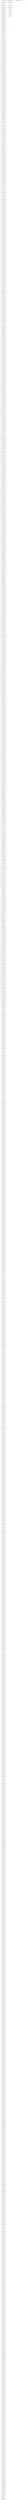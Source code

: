 digraph g {
legend_varNames [ label="varNum: varName" ]
legend_varNames_0 [ label="0: x_2506_out(p_{0,196})" ]
legend_varNames_1 [ label="1: x_2505_out(p_{0,195})" ]
legend_varNames_2 [ label="2: x_2504_out(p_{0,194})" ]
legend_varNames_3 [ label="3: x_2598_out(p_{0,288})" ]
legend_varNames_4 [ label="4: x_2503_out(p_{0,193})" ]
legend_varNames_5 [ label="5: x_2596_out(p_{0,286})" ]
legend_varNames_6 [ label="6: x_2501_out(p_{0,191})" ]
legend_varNames_7 [ label="7: x_2588_out(p_{0,278})" ]
legend_varNames_8 [ label="8: x_2493_out(p_{0,183})" ]
legend_varNames_9 [ label="9: x_2586_out(p_{0,276})" ]
legend_varNames_10 [ label="10: x_2491_out(p_{0,181})" ]
legend_varNames_11 [ label="11: x_2583_out(p_{0,273})" ]
legend_varNames_12 [ label="12: x_2488_out(p_{0,178})" ]
legend_varNames_13 [ label="13: x_2582_out(p_{0,272})" ]
legend_varNames_14 [ label="14: x_2487_out(p_{0,177})" ]
legend_varNames_15 [ label="15: x_2385_out(p_{0,75})" ]
legend_varNames_16 [ label="16: x_2581_out(p_{0,271})" ]
legend_varNames_17 [ label="17: x_2486_out(p_{0,176})" ]
legend_varNames_18 [ label="18: x_2384_out(p_{0,74})" ]
legend_varNames_19 [ label="19: x_2580_out(p_{0,270})" ]
legend_varNames_20 [ label="20: x_2485_out(p_{0,175})" ]
legend_varNames_21 [ label="21: x_2383_out(p_{0,73})" ]
legend_varNames_22 [ label="22: x_2579_out(p_{0,269})" ]
legend_varNames_23 [ label="23: x_2484_out(p_{0,174})" ]
legend_varNames_24 [ label="24: x_2382_out(p_{0,72})" ]
legend_varNames_25 [ label="25: x_2573_out(p_{0,263})" ]
legend_varNames_26 [ label="26: x_2478_out(p_{0,168})" ]
legend_varNames_27 [ label="27: x_2571_out(p_{0,261})" ]
legend_varNames_28 [ label="28: x_2476_out(p_{0,166})" ]
legend_varNames_29 [ label="29: x_2569_out(p_{0,259})" ]
legend_varNames_30 [ label="30: x_2474_out(p_{0,164})" ]
legend_varNames_31 [ label="31: x_2568_out(p_{0,258})" ]
legend_varNames_32 [ label="32: x_2473_out(p_{0,163})" ]
legend_varNames_33 [ label="33: x_2375_out(p_{0,65})" ]
legend_varNames_34 [ label="34: x_2467_out(p_{0,157})" ]
legend_varNames_35 [ label="35: x_2466_out(p_{0,156})" ]
legend_varNames_36 [ label="36: x_2370_out(p_{0,60})" ]
legend_varNames_37 [ label="37: x_2462_out(p_{0,152})" ]
legend_varNames_38 [ label="38: x_2597_out(p_{0,287})" ]
legend_varNames_39 [ label="39: x_2502_out(p_{0,192})" ]
legend_varNames_40 [ label="40: x_2461_out(p_{0,151})" ]
legend_varNames_41 [ label="41: x_2549_out(p_{0,239})" ]
legend_varNames_42 [ label="42: x_2595_out(p_{0,285})" ]
legend_varNames_43 [ label="43: x_2500_out(p_{0,190})" ]
legend_varNames_44 [ label="44: x_2459_out(p_{0,149})" ]
legend_varNames_45 [ label="45: x_2547_out(p_{0,237})" ]
legend_varNames_46 [ label="46: x_2594_out(p_{0,284})" ]
legend_varNames_47 [ label="47: x_2499_out(p_{0,189})" ]
legend_varNames_48 [ label="48: x_2458_out(p_{0,148})" ]
legend_varNames_49 [ label="49: x_2352_out(p_{0,42})" ]
legend_varNames_50 [ label="50: x_2457_out(p_{0,147})" ]
legend_varNames_51 [ label="51: x_2545_out(p_{0,235})" ]
legend_varNames_52 [ label="52: x_2454_out(p_{0,144})" ]
legend_varNames_53 [ label="53: x_2349_out(p_{0,39})" ]
legend_varNames_54 [ label="54: x_2452_out(p_{0,142})" ]
legend_varNames_55 [ label="55: x_2451_out(p_{0,141})" ]
legend_varNames_56 [ label="56: x_2450_out(p_{0,140})" ]
legend_varNames_57 [ label="57: x_2449_out(p_{0,139})" ]
legend_varNames_58 [ label="58: x_2436_out(p_{0,126})" ]
legend_varNames_59 [ label="59: x_2341_out(p_{0,31})" ]
legend_varNames_60 [ label="60: x_2446_out(p_{0,136})" ]
legend_varNames_61 [ label="61: x_2445_out(p_{0,135})" ]
legend_varNames_62 [ label="62: x_2444_out(p_{0,134})" ]
legend_varNames_63 [ label="63: x_2338_out(p_{0,28})" ]
legend_varNames_64 [ label="64: x_2589_out(p_{0,279})" ]
legend_varNames_65 [ label="65: x_2494_out(p_{0,184})" ]
legend_varNames_66 [ label="66: x_2443_out(p_{0,133})" ]
legend_varNames_67 [ label="67: x_2337_out(p_{0,27})" ]
legend_varNames_68 [ label="68: x_1812_in(p_{0,84})" ]
legend_varNames_69 [ label="69: x_2540_out(p_{0,230})" ]
legend_varNames_70 [ label="70: x_2441_out(p_{0,131})" ]
legend_varNames_71 [ label="71: x_2437_out(p_{0,127})" ]
legend_varNames_72 [ label="72: x_2426_out(p_{0,116})" ]
legend_varNames_73 [ label="73: x_2331_out(p_{0,21})" ]
legend_varNames_74 [ label="74: x_2435_out(p_{0,125})" ]
legend_varNames_75 [ label="75: x_2570_out(p_{0,260})" ]
legend_varNames_76 [ label="76: x_2475_out(p_{0,165})" ]
legend_varNames_77 [ label="77: x_2432_out(p_{0,122})" ]
legend_varNames_78 [ label="78: x_2313_out(p_{0,3})" ]
legend_varNames_79 [ label="79: x_2567_out(p_{0,257})" ]
legend_varNames_80 [ label="80: x_2472_out(p_{0,162})" ]
legend_varNames_81 [ label="81: x_2374_out(p_{0,64})" ]
legend_varNames_82 [ label="82: x_2428_out(p_{0,118})" ]
legend_varNames_83 [ label="83: x_2423_out(p_{0,113})" ]
legend_varNames_84 [ label="84: x_2421_out(p_{0,111})" ]
legend_varNames_85 [ label="85: x_1791_in(p_{0,63})" ]
legend_varNames_86 [ label="86: x_2519_out(p_{0,209})" ]
legend_varNames_87 [ label="87: x_2420_out(p_{0,110})" ]
legend_varNames_88 [ label="88: x_2517_out(p_{0,207})" ]
legend_varNames_89 [ label="89: x_2418_out(p_{0,108})" ]
legend_varNames_90 [ label="90: x_2464_out(p_{0,154})" ]
legend_varNames_91 [ label="91: x_2409_out(p_{0,99})" ]
legend_varNames_92 [ label="92: x_2463_out(p_{0,153})" ]
legend_varNames_93 [ label="93: x_2408_out(p_{0,98})" ]
legend_varNames_94 [ label="94: x_2453_out(p_{0,143})" ]
legend_varNames_95 [ label="95: x_2348_out(p_{0,38})" ]
legend_varNames_96 [ label="96: x_2407_out(p_{0,97})" ]
legend_varNames_97 [ label="97: x_2406_out(p_{0,96})" ]
legend_varNames_98 [ label="98: x_2590_out(p_{0,280})" ]
legend_varNames_99 [ label="99: x_2495_out(p_{0,185})" ]
legend_varNames_100 [ label="100: x_2353_out(p_{0,43})" ]
legend_varNames_101 [ label="101: x_2416_out(p_{0,106})" ]
legend_varNames_102 [ label="102: x_2321_out(p_{0,11})" ]
legend_varNames_103 [ label="103: x_2572_out(p_{0,262})" ]
legend_varNames_104 [ label="104: x_2477_out(p_{0,167})" ]
legend_varNames_105 [ label="105: x_2415_out(p_{0,105})" ]
legend_varNames_106 [ label="106: x_2320_out(p_{0,10})" ]
legend_varNames_107 [ label="107: x_2351_out(p_{0,41})" ]
legend_varNames_108 [ label="108: x_2433_out(p_{0,123})" ]
legend_varNames_109 [ label="109: x_2314_out(p_{0,4})" ]
legend_varNames_110 [ label="110: x_2413_out(p_{0,103})" ]
legend_varNames_111 [ label="111: x_2318_out(p_{0,8})" ]
legend_varNames_112 [ label="112: x_2404_out(p_{0,94})" ]
legend_varNames_113 [ label="113: x_2364_out(p_{0,54})" ]
legend_varNames_114 [ label="114: x_2390_out(p_{0,80})" ]
legend_varNames_115 [ label="115: x_2405_out(p_{0,95})" ]
legend_varNames_116 [ label="116: x_2442_out(p_{0,132})" ]
legend_varNames_117 [ label="117: x_2347_out(p_{0,37})" ]
legend_varNames_118 [ label="118: x_2565_out(p_{0,255})" ]
legend_varNames_119 [ label="119: x_2470_out(p_{0,160})" ]
legend_varNames_120 [ label="120: x_2377_out(p_{0,67})" ]
legend_varNames_121 [ label="121: x_2429_out(p_{0,119})" ]
legend_varNames_122 [ label="122: x_2334_out(p_{0,24})" ]
legend_varNames_123 [ label="123: x_2535_out(p_{0,225})" ]
legend_varNames_124 [ label="124: x_2361_out(p_{0,51})" ]
legend_varNames_125 [ label="125: x_2412_out(p_{0,102})" ]
legend_varNames_126 [ label="126: x_2455_out(p_{0,145})" ]
legend_varNames_127 [ label="127: x_2360_out(p_{0,50})" ]
legend_varNames_128 [ label="128: x_2427_out(p_{0,117})" ]
legend_varNames_129 [ label="129: x_2332_out(p_{0,22})" ]
legend_varNames_130 [ label="130: x_2533_out(p_{0,223})" ]
legend_varNames_131 [ label="131: x_2411_out(p_{0,101})" ]
legend_varNames_132 [ label="132: x_2508_out(p_{0,198})" ]
legend_varNames_133 [ label="133: x_2359_out(p_{0,49})" ]
legend_varNames_134 [ label="134: x_2311_out(p_{0,1})" ]
legend_varNames_135 [ label="135: x_2400_out(p_{0,90})" ]
legend_varNames_136 [ label="136: x_2465_out(p_{0,155})" ]
legend_varNames_137 [ label="137: x_2357_out(p_{0,47})" ]
legend_varNames_138 [ label="138: x_2410_out(p_{0,100})" ]
legend_varNames_139 [ label="139: x_2358_out(p_{0,48})" ]
legend_varNames_140 [ label="140: x_2430_out(p_{0,120})" ]
legend_varNames_141 [ label="141: x_2316_out(p_{0,6})" ]
legend_varNames_142 [ label="142: x_2574_out(p_{0,264})" ]
legend_varNames_143 [ label="143: x_2479_out(p_{0,169})" ]
legend_varNames_144 [ label="144: x_2325_out(p_{0,15})" ]
legend_varNames_145 [ label="145: x_2350_out(p_{0,40})" ]
legend_varNames_146 [ label="146: x_2544_out(p_{0,234})" ]
legend_varNames_147 [ label="147: x_2564_out(p_{0,254})" ]
legend_varNames_148 [ label="148: x_2469_out(p_{0,159})" ]
legend_varNames_149 [ label="149: x_2376_out(p_{0,66})" ]
legend_varNames_150 [ label="150: x_2312_out(p_{0,2})" ]
legend_varNames_151 [ label="151: x_2431_out(p_{0,121})" ]
legend_varNames_152 [ label="152: x_2417_out(p_{0,107})" ]
legend_varNames_153 [ label="153: x_2322_out(p_{0,12})" ]
legend_varNames_154 [ label="154: x_2591_out(p_{0,281})" ]
legend_varNames_155 [ label="155: x_2496_out(p_{0,186})" ]
legend_varNames_156 [ label="156: x_2354_out(p_{0,44})" ]
legend_varNames_157 [ label="157: x_2425_out(p_{0,115})" ]
legend_varNames_158 [ label="158: x_2310_out(p_{0,0})" ]
legend_varNames_159 [ label="159: x_2439_out(p_{0,129})" ]
legend_varNames_160 [ label="160: x_2585_out(p_{0,275})" ]
legend_varNames_161 [ label="161: x_2490_out(p_{0,180})" ]
legend_varNames_162 [ label="162: x_2389_out(p_{0,79})" ]
legend_varNames_163 [ label="163: x_2336_out(p_{0,26})" ]
legend_varNames_164 [ label="164: x_2393_out(p_{0,83})" ]
legend_varNames_165 [ label="165: x_2344_out(p_{0,34})" ]
legend_varNames_166 [ label="166: x_2373_out(p_{0,63})" ]
legend_varNames_167 [ label="167: x_2438_out(p_{0,128})" ]
legend_varNames_168 [ label="168: x_2367_out(p_{0,57})" ]
legend_varNames_169 [ label="169: x_2309_out(Start)" ]
legend_varNames_170 [ label="170: x_2315_out(p_{0,5})" ]
legend_varNames_171 [ label="171: x_2434_out(p_{0,124})" ]
legend_varNames_172 [ label="172: x_2566_out(p_{0,256})" ]
legend_varNames_173 [ label="173: x_2471_out(p_{0,161})" ]
legend_varNames_174 [ label="174: x_2378_out(p_{0,68})" ]
legend_varNames_175 [ label="175: x_2419_out(p_{0,109})" ]
legend_varNames_176 [ label="176: x_2324_out(p_{0,14})" ]
legend_varNames_177 [ label="177: x_1799_in(p_{0,71})" ]
legend_varNames_178 [ label="178: x_2527_out(p_{0,217})" ]
legend_varNames_179 [ label="179: x_2447_out(p_{0,137})" ]
legend_varNames_180 [ label="180: x_2343_out(p_{0,33})" ]
legend_varNames_181 [ label="181: x_2468_out(p_{0,158})" ]
legend_varNames_182 [ label="182: x_2372_out(p_{0,62})" ]
legend_varNames_183 [ label="183: x_2342_out(p_{0,32})" ]
legend_varNames_184 [ label="184: x_2399_out(p_{0,89})" ]
legend_varNames_185 [ label="185: x_2414_out(p_{0,104})" ]
legend_varNames_186 [ label="186: x_2319_out(p_{0,9})" ]
legend_varNames_187 [ label="187: x_1796_in(p_{0,68})" ]
legend_varNames_188 [ label="188: x_2524_out(p_{0,214})" ]
legend_varNames_189 [ label="189: x_2323_out(p_{0,13})" ]
legend_varNames_190 [ label="190: x_1798_in(p_{0,70})" ]
legend_varNames_191 [ label="191: x_2526_out(p_{0,216})" ]
legend_varNames_192 [ label="192: x_2326_out(p_{0,16})" ]
legend_varNames_193 [ label="193: x_1800_in(p_{0,72})" ]
legend_varNames_194 [ label="194: x_2528_out(p_{0,218})" ]
legend_varNames_195 [ label="195: x_2592_out(p_{0,282})" ]
legend_varNames_196 [ label="196: x_2497_out(p_{0,187})" ]
legend_varNames_197 [ label="197: x_2456_out(p_{0,146})" ]
legend_varNames_198 [ label="198: x_2355_out(p_{0,45})" ]
legend_varNames_199 [ label="199: x_1822_in(p_{0,94})" ]
legend_varNames_200 [ label="200: x_1782_in(p_{0,54})" ]
legend_varNames_201 [ label="201: x_1823_in(p_{0,95})" ]
legend_varNames_202 [ label="202: x_1808_in(p_{0,80})" ]
legend_varNames_203 [ label="203: x_2007_in(p_{0,279})" ]
legend_varNames_204 [ label="204: x_1983_in(p_{0,255})" ]
legend_varNames_205 [ label="205: x_1888_in(p_{0,160})" ]
legend_varNames_206 [ label="206: x_1831_in(p_{0,103})" ]
legend_varNames_207 [ label="207: x_1779_in(p_{0,51})" ]
legend_varNames_208 [ label="208: x_1830_in(p_{0,102})" ]
legend_varNames_209 [ label="209: x_1951_in(p_{0,223})" ]
legend_varNames_210 [ label="210: x_1829_in(p_{0,101})" ]
legend_varNames_211 [ label="211: x_1939_in(p_{0,211})" ]
legend_varNames_212 [ label="212: x_1844_in(p_{0,116})" ]
legend_varNames_213 [ label="213: x_1978_in(p_{0,250})" ]
legend_varNames_214 [ label="214: x_1883_in(p_{0,155})" ]
legend_varNames_215 [ label="215: x_1974_in(p_{0,246})" ]
legend_varNames_216 [ label="216: x_1828_in(p_{0,100})" ]
legend_varNames_217 [ label="217: x_1975_in(p_{0,247})" ]
legend_varNames_218 [ label="218: x_1943_in(p_{0,215})" ]
legend_varNames_219 [ label="219: x_1848_in(p_{0,120})" ]
legend_varNames_220 [ label="220: x_1992_in(p_{0,264})" ]
legend_varNames_221 [ label="221: x_1897_in(p_{0,169})" ]
legend_varNames_222 [ label="222: x_1968_in(p_{0,240})" ]
legend_varNames_223 [ label="223: x_1873_in(p_{0,145})" ]
legend_varNames_224 [ label="224: x_2498_out(p_{0,188})" ]
legend_varNames_225 [ label="225: x_1982_in(p_{0,254})" ]
legend_varNames_226 [ label="226: x_2513_out(p_{0,203})" ]
legend_varNames_227 [ label="227: x_1887_in(p_{0,159})" ]
legend_varNames_228 [ label="228: x_2492_out(p_{0,182})" ]
legend_varNames_229 [ label="229: x_1944_in(p_{0,216})" ]
legend_varNames_230 [ label="230: x_2440_out(p_{0,130})" ]
legend_varNames_231 [ label="231: x_1849_in(p_{0,121})" ]
legend_varNames_232 [ label="232: x_2480_out(p_{0,170})" ]
legend_varNames_233 [ label="233: x_2009_in(p_{0,281})" ]
legend_varNames_234 [ label="234: x_2481_out(p_{0,171})" ]
legend_varNames_235 [ label="235: x_1914_in(p_{0,186})" ]
legend_varNames_236 [ label="236: x_2482_out(p_{0,172})" ]
legend_varNames_237 [ label="237: x_1938_in(p_{0,210})" ]
legend_varNames_238 [ label="238: x_2530_out(p_{0,220})" ]
legend_varNames_239 [ label="239: x_1843_in(p_{0,115})" ]
legend_varNames_240 [ label="240: x_2483_out(p_{0,173})" ]
legend_varNames_241 [ label="241: x_1952_in(p_{0,224})" ]
legend_varNames_242 [ label="242: x_2534_out(p_{0,224})" ]
legend_varNames_243 [ label="243: x_1857_in(p_{0,129})" ]
legend_varNames_244 [ label="244: x_2489_out(p_{0,179})" ]
legend_varNames_245 [ label="245: x_2003_in(p_{0,275})" ]
legend_varNames_246 [ label="246: x_2537_out(p_{0,227})" ]
legend_varNames_247 [ label="247: x_1908_in(p_{0,180})" ]
legend_varNames_248 [ label="248: x_2448_out(p_{0,138})" ]
legend_varNames_249 [ label="249: x_2317_out(p_{0,7})" ]
legend_varNames_250 [ label="250: x_2507_out(p_{0,197})" ]
legend_varNames_251 [ label="251: x_1953_in(p_{0,225})" ]
legend_varNames_252 [ label="252: x_2362_out(p_{0,52})" ]
legend_varNames_253 [ label="253: x_2509_out(p_{0,199})" ]
legend_varNames_254 [ label="254: x_1955_in(p_{0,227})" ]
legend_varNames_255 [ label="255: x_1860_in(p_{0,132})" ]
legend_varNames_256 [ label="256: x_2510_out(p_{0,200})" ]
legend_varNames_257 [ label="257: x_1856_in(p_{0,128})" ]
legend_varNames_258 [ label="258: x_2511_out(p_{0,201})" ]
legend_varNames_259 [ label="259: x_1942_in(p_{0,214})" ]
legend_varNames_260 [ label="260: x_2512_out(p_{0,202})" ]
legend_varNames_261 [ label="261: x_1847_in(p_{0,119})" ]
legend_varNames_262 [ label="262: x_2514_out(p_{0,204})" ]
legend_varNames_263 [ label="263: x_1926_in(p_{0,198})" ]
legend_varNames_264 [ label="264: x_2515_out(p_{0,205})" ]
legend_varNames_265 [ label="265: x_2335_out(p_{0,25})" ]
legend_varNames_266 [ label="266: x_2516_out(p_{0,206})" ]
legend_varNames_267 [ label="267: x_2550_out(p_{0,240})" ]
legend_varNames_268 [ label="268: x_2518_out(p_{0,208})" ]
legend_varNames_269 [ label="269: x_1947_in(p_{0,219})" ]
legend_varNames_270 [ label="270: x_2520_out(p_{0,210})" ]
legend_varNames_271 [ label="271: x_1852_in(p_{0,124})" ]
legend_varNames_272 [ label="272: x_2521_out(p_{0,211})" ]
legend_varNames_273 [ label="273: x_1984_in(p_{0,256})" ]
legend_varNames_274 [ label="274: x_2522_out(p_{0,212})" ]
legend_varNames_275 [ label="275: x_1889_in(p_{0,161})" ]
legend_varNames_276 [ label="276: x_2523_out(p_{0,213})" ]
legend_varNames_277 [ label="277: x_1940_in(p_{0,212})" ]
legend_varNames_278 [ label="278: x_2525_out(p_{0,215})" ]
legend_varNames_279 [ label="279: x_1845_in(p_{0,117})" ]
legend_varNames_280 [ label="280: x_2529_out(p_{0,219})" ]
legend_varNames_281 [ label="281: x_1960_in(p_{0,232})" ]
legend_varNames_282 [ label="282: x_2531_out(p_{0,221})" ]
legend_varNames_283 [ label="283: x_1865_in(p_{0,137})" ]
legend_varNames_284 [ label="284: x_2532_out(p_{0,222})" ]
legend_varNames_285 [ label="285: x_1981_in(p_{0,253})" ]
legend_varNames_286 [ label="286: x_2536_out(p_{0,226})" ]
legend_varNames_287 [ label="287: x_1886_in(p_{0,158})" ]
legend_varNames_288 [ label="288: x_2538_out(p_{0,228})" ]
legend_varNames_289 [ label="289: x_2010_in(p_{0,282})" ]
legend_varNames_290 [ label="290: x_2539_out(p_{0,229})" ]
legend_varNames_291 [ label="291: x_1915_in(p_{0,187})" ]
legend_varNames_292 [ label="292: x_2541_out(p_{0,231})" ]
legend_varNames_293 [ label="293: x_1969_in(p_{0,241})" ]
legend_varNames_294 [ label="294: x_2542_out(p_{0,232})" ]
legend_varNames_295 [ label="295: x_1874_in(p_{0,146})" ]
legend_varNames_296 [ label="296: x_2543_out(p_{0,233})" ]
legend_varNames_297 [ label="297: x_1966_in(p_{0,238})" ]
legend_varNames_298 [ label="298: x_2333_out(p_{0,23})" ]
legend_varNames_299 [ label="299: x_2011_in(p_{0,283})" ]
legend_varNames_300 [ label="300: x_1924_in(p_{0,196})" ]
legend_varNames_301 [ label="301: x_1916_in(p_{0,188})" ]
legend_varNames_302 [ label="302: x_1973_in(p_{0,245})" ]
legend_varNames_303 [ label="303: x_1923_in(p_{0,195})" ]
legend_varNames_304 [ label="304: x_1878_in(p_{0,150})" ]
legend_varNames_305 [ label="305: x_1997_in(p_{0,269})" ]
legend_varNames_306 [ label="306: x_1922_in(p_{0,194})" ]
legend_varNames_307 [ label="307: x_1832_in(p_{0,104})" ]
legend_varNames_308 [ label="308: x_2330_out(p_{0,20})" ]
legend_varNames_309 [ label="309: x_1833_in(p_{0,105})" ]
legend_varNames_310 [ label="310: x_1921_in(p_{0,193})" ]
legend_varNames_311 [ label="311: x_1834_in(p_{0,106})" ]
legend_varNames_312 [ label="312: x_2328_out(p_{0,18})" ]
legend_varNames_313 [ label="313: x_1931_in(p_{0,203})" ]
legend_varNames_314 [ label="314: x_1919_in(p_{0,191})" ]
legend_varNames_315 [ label="315: x_2340_out(p_{0,30})" ]
legend_varNames_316 [ label="316: x_1911_in(p_{0,183})" ]
legend_varNames_317 [ label="317: x_1783_in(p_{0,55})" ]
legend_varNames_318 [ label="318: x_1909_in(p_{0,181})" ]
legend_varNames_319 [ label="319: x_1809_in(p_{0,81})" ]
legend_varNames_320 [ label="320: x_1906_in(p_{0,178})" ]
legend_varNames_321 [ label="321: x_1835_in(p_{0,107})" ]
legend_varNames_322 [ label="322: x_1905_in(p_{0,177})" ]
legend_varNames_323 [ label="323: x_1784_in(p_{0,56})" ]
legend_varNames_324 [ label="324: x_1803_in(p_{0,75})" ]
legend_varNames_325 [ label="325: x_1837_in(p_{0,109})" ]
legend_varNames_326 [ label="326: x_1904_in(p_{0,176})" ]
legend_varNames_327 [ label="327: x_1786_in(p_{0,58})" ]
legend_varNames_328 [ label="328: x_1802_in(p_{0,74})" ]
legend_varNames_329 [ label="329: x_2005_in(p_{0,277})" ]
legend_varNames_330 [ label="330: x_2401_out(p_{0,91})" ]
legend_varNames_331 [ label="331: x_1910_in(p_{0,182})" ]
legend_varNames_332 [ label="332: x_1903_in(p_{0,175})" ]
legend_varNames_333 [ label="333: x_1949_in(p_{0,221})" ]
legend_varNames_334 [ label="334: x_1801_in(p_{0,73})" ]
legend_varNames_335 [ label="335: x_2369_out(p_{0,59})" ]
legend_varNames_336 [ label="336: x_1902_in(p_{0,174})" ]
legend_varNames_337 [ label="337: x_1961_in(p_{0,233})" ]
legend_varNames_338 [ label="338: x_1896_in(p_{0,168})" ]
legend_varNames_339 [ label="339: x_1971_in(p_{0,243})" ]
legend_varNames_340 [ label="340: x_1894_in(p_{0,166})" ]
legend_varNames_341 [ label="341: x_2380_out(p_{0,70})" ]
legend_varNames_342 [ label="342: x_1892_in(p_{0,164})" ]
legend_varNames_343 [ label="343: x_1768_in(p_{0,40})" ]
legend_varNames_344 [ label="344: x_2392_out(p_{0,82})" ]
legend_varNames_345 [ label="345: x_1972_in(p_{0,244})" ]
legend_varNames_346 [ label="346: x_2381_out(p_{0,71})" ]
legend_varNames_347 [ label="347: x_1891_in(p_{0,163})" ]
legend_varNames_348 [ label="348: x_1774_in(p_{0,46})" ]
legend_varNames_349 [ label="349: x_1793_in(p_{0,65})" ]
legend_varNames_350 [ label="350: x_1777_in(p_{0,49})" ]
legend_varNames_351 [ label="351: x_2391_out(p_{0,81})" ]
legend_varNames_352 [ label="352: x_1772_in(p_{0,44})" ]
legend_varNames_353 [ label="353: x_1885_in(p_{0,157})" ]
legend_varNames_354 [ label="354: x_1976_in(p_{0,248})" ]
legend_varNames_355 [ label="355: x_2387_out(p_{0,77})" ]
legend_varNames_356 [ label="356: x_1780_in(p_{0,52})" ]
legend_varNames_357 [ label="357: x_1775_in(p_{0,47})" ]
legend_varNames_358 [ label="358: x_1884_in(p_{0,156})" ]
legend_varNames_359 [ label="359: x_1979_in(p_{0,251})" ]
legend_varNames_360 [ label="360: x_1788_in(p_{0,60})" ]
legend_varNames_361 [ label="361: x_2388_out(p_{0,78})" ]
legend_varNames_362 [ label="362: x_1880_in(p_{0,152})" ]
legend_varNames_363 [ label="363: x_1781_in(p_{0,53})" ]
legend_varNames_364 [ label="364: x_2329_out(p_{0,19})" ]
legend_varNames_365 [ label="365: x_1776_in(p_{0,48})" ]
legend_varNames_366 [ label="366: x_1920_in(p_{0,192})" ]
legend_varNames_367 [ label="367: x_1980_in(p_{0,252})" ]
legend_varNames_368 [ label="368: x_1879_in(p_{0,151})" ]
legend_varNames_369 [ label="369: x_1785_in(p_{0,57})" ]
legend_varNames_370 [ label="370: x_2563_out(p_{0,253})" ]
legend_varNames_371 [ label="371: x_2327_out(p_{0,17})" ]
legend_varNames_372 [ label="372: x_1740_in(p_{0,12})" ]
legend_varNames_373 [ label="373: x_1918_in(p_{0,190})" ]
legend_varNames_374 [ label="374: x_1745_in(p_{0,17})" ]
legend_varNames_375 [ label="375: x_1877_in(p_{0,149})" ]
legend_varNames_376 [ label="376: x_1937_in(p_{0,209})" ]
legend_varNames_377 [ label="377: x_1842_in(p_{0,114})" ]
legend_varNames_378 [ label="378: x_1917_in(p_{0,189})" ]
legend_varNames_379 [ label="379: x_1787_in(p_{0,59})" ]
legend_varNames_380 [ label="380: x_1876_in(p_{0,148})" ]
legend_varNames_381 [ label="381: x_1986_in(p_{0,258})" ]
legend_varNames_382 [ label="382: x_1765_in(p_{0,37})" ]
legend_varNames_383 [ label="383: x_2395_out(p_{0,85})" ]
legend_varNames_384 [ label="384: x_1770_in(p_{0,42})" ]
legend_varNames_385 [ label="385: x_1811_in(p_{0,83})" ]
legend_varNames_386 [ label="386: x_2593_out(p_{0,283})" ]
legend_varNames_387 [ label="387: x_1741_in(p_{0,13})" ]
legend_varNames_388 [ label="388: x_1875_in(p_{0,147})" ]
legend_varNames_389 [ label="389: x_1736_in(p_{0,8})" ]
legend_varNames_390 [ label="390: x_2559_out(p_{0,249})" ]
legend_varNames_391 [ label="391: x_1872_in(p_{0,144})" ]
legend_varNames_392 [ label="392: x_1967_in(p_{0,239})" ]
legend_varNames_393 [ label="393: x_1945_in(p_{0,217})" ]
legend_varNames_394 [ label="394: x_1987_in(p_{0,259})" ]
legend_varNames_395 [ label="395: x_1762_in(p_{0,34})" ]
legend_varNames_396 [ label="396: x_2396_out(p_{0,86})" ]
legend_varNames_397 [ label="397: x_1767_in(p_{0,39})" ]
legend_varNames_398 [ label="398: x_1964_in(p_{0,236})" ]
legend_varNames_399 [ label="399: x_1870_in(p_{0,142})" ]
legend_varNames_400 [ label="400: x_1965_in(p_{0,237})" ]
legend_varNames_401 [ label="401: x_1742_in(p_{0,14})" ]
legend_varNames_402 [ label="402: x_1941_in(p_{0,213})" ]
legend_varNames_403 [ label="403: x_1869_in(p_{0,141})" ]
legend_varNames_404 [ label="404: x_1946_in(p_{0,218})" ]
legend_varNames_405 [ label="405: x_1868_in(p_{0,140})" ]
legend_varNames_406 [ label="406: x_1963_in(p_{0,235})" ]
legend_varNames_407 [ label="407: x_1747_in(p_{0,19})" ]
legend_varNames_408 [ label="408: x_1790_in(p_{0,62})" ]
legend_varNames_409 [ label="409: x_1867_in(p_{0,139})" ]
legend_varNames_410 [ label="410: x_1989_in(p_{0,261})" ]
legend_varNames_411 [ label="411: x_2577_out(p_{0,267})" ]
legend_varNames_412 [ label="412: x_2398_out(p_{0,88})" ]
legend_varNames_413 [ label="413: x_1754_in(p_{0,26})" ]
legend_varNames_414 [ label="414: x_1819_in(p_{0,91})" ]
legend_varNames_415 [ label="415: x_1759_in(p_{0,31})" ]
legend_varNames_416 [ label="416: x_1744_in(p_{0,16})" ]
legend_varNames_417 [ label="417: x_1864_in(p_{0,136})" ]
legend_varNames_418 [ label="418: x_1990_in(p_{0,262})" ]
legend_varNames_419 [ label="419: x_1863_in(p_{0,135})" ]
legend_varNames_420 [ label="420: x_1815_in(p_{0,87})" ]
legend_varNames_421 [ label="421: x_1862_in(p_{0,134})" ]
legend_varNames_422 [ label="422: x_2014_in(p_{0,286})" ]
legend_varNames_423 [ label="423: x_1756_in(p_{0,28})" ]
legend_varNames_424 [ label="424: x_1820_in(p_{0,92})" ]
legend_varNames_425 [ label="425: x_1912_in(p_{0,184})" ]
legend_varNames_426 [ label="426: x_1991_in(p_{0,263})" ]
legend_varNames_427 [ label="427: x_1861_in(p_{0,133})" ]
legend_varNames_428 [ label="428: x_1996_in(p_{0,268})" ]
legend_varNames_429 [ label="429: x_1750_in(p_{0,22})" ]
legend_varNames_430 [ label="430: x_1797_in(p_{0,69})" ]
legend_varNames_431 [ label="431: x_1755_in(p_{0,27})" ]
legend_varNames_432 [ label="432: x_1816_in(p_{0,88})" ]
legend_varNames_433 [ label="433: x_2578_out(p_{0,268})" ]
legend_varNames_434 [ label="434: x_2015_in(p_{0,287})" ]
legend_varNames_435 [ label="435: x_1958_in(p_{0,230})" ]
legend_varNames_436 [ label="436: x_2424_out(p_{0,114})" ]
legend_varNames_437 [ label="437: x_1859_in(p_{0,131})" ]
legend_varNames_438 [ label="438: x_1821_in(p_{0,93})" ]
legend_varNames_439 [ label="439: x_1855_in(p_{0,127})" ]
legend_varNames_440 [ label="440: x_1817_in(p_{0,89})" ]
legend_varNames_441 [ label="441: x_1854_in(p_{0,126})" ]
legend_varNames_442 [ label="442: x_2016_in(p_{0,288})" ]
legend_varNames_443 [ label="443: x_1749_in(p_{0,21})" ]
legend_varNames_444 [ label="444: x_1794_in(p_{0,66})" ]
legend_varNames_445 [ label="445: x_1853_in(p_{0,125})" ]
legend_varNames_446 [ label="446: x_1993_in(p_{0,265})" ]
legend_varNames_447 [ label="447: x_1893_in(p_{0,165})" ]
legend_varNames_448 [ label="448: x_2402_out(p_{0,92})" ]
legend_varNames_449 [ label="449: x_2394_out(p_{0,84})" ]
legend_varNames_450 [ label="450: x_1998_in(p_{0,270})" ]
legend_varNames_451 [ label="451: x_1760_in(p_{0,32})" ]
legend_varNames_452 [ label="452: x_1850_in(p_{0,122})" ]
legend_varNames_453 [ label="453: x_1731_in(p_{0,3})" ]
legend_varNames_454 [ label="454: x_1959_in(p_{0,231})" ]
legend_varNames_455 [ label="455: x_2554_out(p_{0,244})" ]
legend_varNames_456 [ label="456: x_2368_out(p_{0,58})" ]
legend_varNames_457 [ label="457: x_1890_in(p_{0,162})" ]
legend_varNames_458 [ label="458: x_1985_in(p_{0,257})" ]
legend_varNames_459 [ label="459: x_1807_in(p_{0,79})" ]
legend_varNames_460 [ label="460: x_2006_in(p_{0,278})" ]
legend_varNames_461 [ label="461: x_1792_in(p_{0,64})" ]
legend_varNames_462 [ label="462: x_1970_in(p_{0,242})" ]
legend_varNames_463 [ label="463: x_1846_in(p_{0,118})" ]
legend_varNames_464 [ label="464: x_2379_out(p_{0,69})" ]
legend_varNames_465 [ label="465: x_1841_in(p_{0,113})" ]
legend_varNames_466 [ label="466: x_1818_in(p_{0,90})" ]
legend_varNames_467 [ label="467: x_1839_in(p_{0,111})" ]
legend_varNames_468 [ label="468: x_2017_in(Goal)" ]
legend_varNames_469 [ label="469: x_2346_out(p_{0,36})" ]
legend_varNames_470 [ label="470: x_1962_in(p_{0,234})" ]
legend_varNames_471 [ label="471: x_2371_out(p_{0,61})" ]
legend_varNames_472 [ label="472: x_1838_in(p_{0,110})" ]
legend_varNames_473 [ label="473: x_1763_in(p_{0,35})" ]
legend_varNames_474 [ label="474: x_1810_in(p_{0,82})" ]
legend_varNames_475 [ label="475: x_1836_in(p_{0,108})" ]
legend_varNames_476 [ label="476: x_2002_in(p_{0,274})" ]
legend_varNames_477 [ label="477: x_1882_in(p_{0,154})" ]
legend_varNames_478 [ label="478: x_1907_in(p_{0,179})" ]
legend_varNames_479 [ label="479: x_1881_in(p_{0,153})" ]
legend_varNames_480 [ label="480: x_1954_in(p_{0,226})" ]
legend_varNames_481 [ label="481: x_1826_in(p_{0,98})" ]
legend_varNames_482 [ label="482: x_2363_out(p_{0,53})" ]
legend_varNames_483 [ label="483: x_1871_in(p_{0,143})" ]
legend_varNames_484 [ label="484: x_2001_in(p_{0,273})" ]
legend_varNames_485 [ label="485: x_2584_out(p_{0,274})" ]
legend_varNames_486 [ label="486: x_2000_in(p_{0,272})" ]
legend_varNames_487 [ label="487: x_1761_in(p_{0,33})" ]
legend_varNames_488 [ label="488: x_1806_in(p_{0,78})" ]
legend_varNames_489 [ label="489: x_1766_in(p_{0,38})" ]
legend_varNames_490 [ label="490: x_1999_in(p_{0,271})" ]
legend_varNames_491 [ label="491: x_1824_in(p_{0,96})" ]
legend_varNames_492 [ label="492: x_2004_in(p_{0,276})" ]
legend_varNames_493 [ label="493: x_1805_in(p_{0,77})" ]
legend_varNames_494 [ label="494: x_1913_in(p_{0,185})" ]
legend_varNames_495 [ label="495: x_2008_in(p_{0,280})" ]
legend_varNames_496 [ label="496: x_2560_out(p_{0,250})" ]
legend_varNames_497 [ label="497: x_1737_in(p_{0,9})" ]
legend_varNames_498 [ label="498: x_1771_in(p_{0,43})" ]
legend_varNames_499 [ label="499: x_1739_in(p_{0,11})" ]
legend_varNames_500 [ label="500: x_1936_in(p_{0,208})" ]
legend_varNames_501 [ label="501: x_2562_out(p_{0,252})" ]
legend_varNames_502 [ label="502: x_2345_out(p_{0,35})" ]
legend_varNames_503 [ label="503: x_1895_in(p_{0,167})" ]
legend_varNames_504 [ label="504: x_1738_in(p_{0,10})" ]
legend_varNames_505 [ label="505: x_2557_out(p_{0,247})" ]
legend_varNames_506 [ label="506: x_2561_out(p_{0,251})" ]
legend_varNames_507 [ label="507: x_1734_in(p_{0,6})" ]
legend_varNames_508 [ label="508: x_2587_out(p_{0,277})" ]
legend_varNames_509 [ label="509: x_1933_in(p_{0,205})" ]
legend_varNames_510 [ label="510: x_1764_in(p_{0,36})" ]
legend_varNames_511 [ label="511: x_2556_out(p_{0,246})" ]
legend_varNames_512 [ label="512: x_1769_in(p_{0,41})" ]
legend_varNames_513 [ label="513: x_1733_in(p_{0,5})" ]
legend_varNames_514 [ label="514: x_1851_in(p_{0,123})" ]
legend_varNames_515 [ label="515: x_1732_in(p_{0,4})" ]
legend_varNames_516 [ label="516: x_1932_in(p_{0,204})" ]
legend_varNames_517 [ label="517: x_2555_out(p_{0,245})" ]
legend_varNames_518 [ label="518: x_1827_in(p_{0,99})" ]
legend_varNames_519 [ label="519: x_1930_in(p_{0,202})" ]
legend_varNames_520 [ label="520: x_2339_out(p_{0,29})" ]
legend_varNames_521 [ label="521: x_1813_in(p_{0,85})" ]
legend_varNames_522 [ label="522: x_2548_out(p_{0,238})" ]
legend_varNames_523 [ label="523: x_2012_in(p_{0,284})" ]
legend_varNames_524 [ label="524: x_1929_in(p_{0,201})" ]
legend_varNames_525 [ label="525: x_1934_in(p_{0,206})" ]
legend_varNames_526 [ label="526: x_1840_in(p_{0,112})" ]
legend_varNames_527 [ label="527: x_1935_in(p_{0,207})" ]
legend_varNames_528 [ label="528: x_2558_out(p_{0,248})" ]
legend_varNames_529 [ label="529: x_1735_in(p_{0,7})" ]
legend_varNames_530 [ label="530: x_1789_in(p_{0,61})" ]
legend_varNames_531 [ label="531: x_1825_in(p_{0,97})" ]
legend_varNames_532 [ label="532: x_2397_out(p_{0,87})" ]
legend_varNames_533 [ label="533: x_1730_in(p_{0,2})" ]
legend_varNames_534 [ label="534: x_1988_in(p_{0,260})" ]
legend_varNames_535 [ label="535: x_2553_out(p_{0,243})" ]
legend_varNames_536 [ label="536: x_2386_out(p_{0,76})" ]
legend_varNames_537 [ label="537: x_2552_out(p_{0,242})" ]
legend_varNames_538 [ label="538: x_1977_in(p_{0,249})" ]
legend_varNames_539 [ label="539: x_1729_in(p_{0,1})" ]
legend_varNames_540 [ label="540: x_1773_in(p_{0,45})" ]
legend_varNames_541 [ label="541: x_1928_in(p_{0,200})" ]
legend_varNames_542 [ label="542: x_1778_in(p_{0,50})" ]
legend_varNames_543 [ label="543: x_2551_out(p_{0,241})" ]
legend_varNames_544 [ label="544: x_1899_in(p_{0,171})" ]
legend_varNames_545 [ label="545: x_1728_in(p_{0,0})" ]
legend_varNames_546 [ label="546: x_1900_in(p_{0,172})" ]
legend_varNames_547 [ label="547: x_2546_out(p_{0,236})" ]
legend_varNames_548 [ label="548: x_1948_in(p_{0,220})" ]
legend_varNames_549 [ label="549: x_1927_in(p_{0,199})" ]
legend_varNames_550 [ label="550: x_1901_in(p_{0,173})" ]
legend_varNames_551 [ label="551: x_1925_in(p_{0,197})" ]
legend_varNames_552 [ label="552: x_1804_in(p_{0,76})" ]
legend_varNames_553 [ label="553: x_1866_in(p_{0,138})" ]
legend_varNames_554 [ label="554: x_1957_in(p_{0,229})" ]
legend_varNames_555 [ label="555: x_1743_in(p_{0,15})" ]
legend_varNames_556 [ label="556: x_2366_out(p_{0,56})" ]
legend_varNames_557 [ label="557: x_1748_in(p_{0,20})" ]
legend_varNames_558 [ label="558: x_1758_in(p_{0,30})" ]
legend_varNames_559 [ label="559: x_2356_out(p_{0,46})" ]
legend_varNames_560 [ label="560: x_2576_out(p_{0,266})" ]
legend_varNames_561 [ label="561: x_2403_out(p_{0,93})" ]
legend_varNames_562 [ label="562: x_1753_in(p_{0,25})" ]
legend_varNames_563 [ label="563: x_1994_in(p_{0,266})" ]
legend_varNames_564 [ label="564: x_2013_in(p_{0,285})" ]
legend_varNames_565 [ label="565: x_1795_in(p_{0,67})" ]
legend_varNames_566 [ label="566: x_2422_out(p_{0,112})" ]
legend_varNames_567 [ label="567: x_1898_in(p_{0,170})" ]
legend_varNames_568 [ label="568: x_1814_in(p_{0,86})" ]
legend_varNames_569 [ label="569: x_1995_in(p_{0,267})" ]
legend_varNames_570 [ label="570: x_1956_in(p_{0,228})" ]
legend_varNames_571 [ label="571: x_1746_in(p_{0,18})" ]
legend_varNames_572 [ label="572: x_2460_out(p_{0,150})" ]
legend_varNames_573 [ label="573: x_1751_in(p_{0,23})" ]
legend_varNames_574 [ label="574: x_2365_out(p_{0,55})" ]
legend_varNames_575 [ label="575: x_1950_in(p_{0,222})" ]
legend_varNames_576 [ label="576: x_1757_in(p_{0,29})" ]
legend_varNames_577 [ label="577: x_1752_in(p_{0,24})" ]
legend_varNames_578 [ label="578: x_1858_in(p_{0,130})" ]
legend_varNames_579 [ label="579: x_2575_out(p_{0,265})" ]
legend_varNames_580 [ label="580: x_834_edge(1110)" ]
legend_varNames_581 [ label="581: x_309_edge(435)" ]
legend_varNames_582 [ label="582: x_11_edge(19)" ]
legend_varNames_583 [ label="583: x_117_edge(176)" ]
legend_varNames_584 [ label="584: x_16_edge(29)" ]
legend_varNames_585 [ label="585: x_304_edge(429)" ]
legend_varNames_586 [ label="586: x_624_edge(838)" ]
legend_varNames_587 [ label="587: x_209_edge(304)" ]
legend_varNames_588 [ label="588: x_10_edge(18)" ]
legend_varNames_589 [ label="589: x_719_edge(963)" ]
legend_varNames_590 [ label="590: x_215_edge(312)" ]
legend_varNames_591 [ label="591: x_5_edge(10)" ]
legend_varNames_592 [ label="592: x_73_edge(113)" ]
legend_varNames_593 [ label="593: x_254_edge(360)" ]
legend_varNames_594 [ label="594: x_681_edge(912)" ]
legend_varNames_595 [ label="595: x_157_edge(227)" ]
legend_varNames_596 [ label="596: x_272_edge(385)" ]
legend_varNames_597 [ label="597: x_54_edge(84)" ]
legend_varNames_598 [ label="598: x_367_edge(507)" ]
legend_varNames_599 [ label="599: x_12_edge(21)" ]
legend_varNames_600 [ label="600: x_253_edge(358)" ]
legend_varNames_601 [ label="601: x_835_edge(1112)" ]
legend_varNames_602 [ label="602: x_662_edge(893)" ]
legend_varNames_603 [ label="603: x_17_edge(30)" ]
legend_varNames_604 [ label="604: x_615_edge(826)" ]
legend_varNames_605 [ label="605: x_625_edge(839)" ]
legend_varNames_606 [ label="606: x_7_edge(14)" ]
legend_varNames_607 [ label="607: x_216_edge(313)" ]
legend_varNames_608 [ label="608: x_2_edge(4)" ]
legend_varNames_609 [ label="609: x_311_edge(437)" ]
legend_varNames_610 [ label="610: x_125_edge(187)" ]
legend_varNames_611 [ label="611: x_357_edge(495)" ]
legend_varNames_612 [ label="612: x_184_edge(268)" ]
legend_varNames_613 [ label="613: x_63_edge(99)" ]
legend_varNames_614 [ label="614: x_279_edge(392)" ]
legend_varNames_615 [ label="615: x_186_edge(270)" ]
legend_varNames_616 [ label="616: x_160_edge(230)" ]
legend_varNames_617 [ label="617: x_281_edge(396)" ]
legend_varNames_618 [ label="618: x_805_edge(1073)" ]
legend_varNames_619 [ label="619: x_207_edge(300)" ]
legend_varNames_620 [ label="620: x_159_edge(229)" ]
legend_varNames_621 [ label="621: x_810_edge(1081)" ]
legend_varNames_622 [ label="622: x_158_edge(228)" ]
legend_varNames_623 [ label="623: x_187_edge(272)" ]
legend_varNames_624 [ label="624: x_37_edge(62)" ]
legend_varNames_625 [ label="625: x_282_edge(397)" ]
legend_varNames_626 [ label="626: x_32_edge(54)" ]
legend_varNames_627 [ label="627: x_811_edge(1082)" ]
legend_varNames_628 [ label="628: x_236_edge(334)" ]
legend_varNames_629 [ label="629: x_812_edge(1083)" ]
legend_varNames_630 [ label="630: x_645_edge(867)" ]
legend_varNames_631 [ label="631: x_247_edge(346)" ]
legend_varNames_632 [ label="632: x_656_edge(884)" ]
legend_varNames_633 [ label="633: x_84_edge(131)" ]
legend_varNames_634 [ label="634: x_48_edge(77)" ]
legend_varNames_635 [ label="635: x_817_edge(1088)" ]
legend_varNames_636 [ label="636: x_194_edge(281)" ]
legend_varNames_637 [ label="637: x_193_edge(280)" ]
legend_varNames_638 [ label="638: x_99_edge(147)" ]
legend_varNames_639 [ label="639: x_288_edge(407)" ]
legend_varNames_640 [ label="640: x_188_edge(273)" ]
legend_varNames_641 [ label="641: x_366_edge(506)" ]
legend_varNames_642 [ label="642: x_283_edge(398)" ]
legend_varNames_643 [ label="643: x_807_edge(1076)" ]
legend_varNames_644 [ label="644: x_271_edge(384)" ]
legend_varNames_645 [ label="645: x_598_edge(809)" ]
legend_varNames_646 [ label="646: x_72_edge(112)" ]
legend_varNames_647 [ label="647: x_189_edge(275)" ]
legend_varNames_648 [ label="648: x_86_edge(133)" ]
legend_varNames_649 [ label="649: x_284_edge(400)" ]
legend_varNames_650 [ label="650: x_191_edge(277)" ]
legend_varNames_651 [ label="651: x_814_edge(1085)" ]
legend_varNames_652 [ label="652: x_286_edge(403)" ]
legend_varNames_653 [ label="653: x_110_edge(167)" ]
legend_varNames_654 [ label="654: x_815_edge(1086)" ]
legend_varNames_655 [ label="655: x_28_edge(46)" ]
legend_varNames_656 [ label="656: x_192_edge(279)" ]
legend_varNames_657 [ label="657: x_23_edge(40)" ]
legend_varNames_658 [ label="658: x_287_edge(405)" ]
legend_varNames_659 [ label="659: x_846_edge(1127)" ]
legend_varNames_660 [ label="660: x_816_edge(1087)" ]
legend_varNames_661 [ label="661: x_820_edge(1091)" ]
legend_varNames_662 [ label="662: x_604_edge(815)" ]
legend_varNames_663 [ label="663: x_154_edge(224)" ]
legend_varNames_664 [ label="664: x_195_edge(282)" ]
legend_varNames_665 [ label="665: x_821_edge(1092)" ]
legend_varNames_666 [ label="666: x_290_edge(410)" ]
legend_varNames_667 [ label="667: x_30_edge(50)" ]
legend_varNames_668 [ label="668: x_819_edge(1090)" ]
legend_varNames_669 [ label="669: x_267_edge(378)" ]
legend_varNames_670 [ label="670: x_64_edge(101)" ]
legend_varNames_671 [ label="671: x_172_edge(249)" ]
legend_varNames_672 [ label="672: x_263_edge(372)" ]
legend_varNames_673 [ label="673: x_362_edge(502)" ]
legend_varNames_674 [ label="674: x_358_edge(497)" ]
legend_varNames_675 [ label="675: x_258_edge(366)" ]
legend_varNames_676 [ label="676: x_83_edge(130)" ]
legend_varNames_677 [ label="677: x_353_edge(490)" ]
legend_varNames_678 [ label="678: x_65_edge(102)" ]
legend_varNames_679 [ label="679: x_25_edge(42)" ]
legend_varNames_680 [ label="680: x_359_edge(498)" ]
legend_varNames_681 [ label="681: x_259_edge(367)" ]
legend_varNames_682 [ label="682: x_20_edge(35)" ]
legend_varNames_683 [ label="683: x_354_edge(491)" ]
legend_varNames_684 [ label="684: x_260_edge(368)" ]
legend_varNames_685 [ label="685: x_843_edge(1122)" ]
legend_varNames_686 [ label="686: x_355_edge(493)" ]
legend_varNames_687 [ label="687: x_622_edge(834)" ]
legend_varNames_688 [ label="688: x_130_edge(194)" ]
legend_varNames_689 [ label="689: x_213_edge(310)" ]
legend_varNames_690 [ label="690: x_85_edge(132)" ]
legend_varNames_691 [ label="691: x_356_edge(494)" ]
legend_varNames_692 [ label="692: x_166_edge(237)" ]
legend_varNames_693 [ label="693: x_140_edge(209)" ]
legend_varNames_694 [ label="694: x_141_edge(210)" ]
legend_varNames_695 [ label="695: x_261_edge(369)" ]
legend_varNames_696 [ label="696: x_69_edge(107)" ]
legend_varNames_697 [ label="697: x_95_edge(143)" ]
legend_varNames_698 [ label="698: x_363_edge(503)" ]
legend_varNames_699 [ label="699: x_22_edge(39)" ]
legend_varNames_700 [ label="700: x_289_edge(408)" ]
legend_varNames_701 [ label="701: x_630_edge(846)" ]
legend_varNames_702 [ label="702: x_97_edge(145)" ]
legend_varNames_703 [ label="703: x_221_edge(318)" ]
legend_varNames_704 [ label="704: x_291_edge(412)" ]
legend_varNames_705 [ label="705: x_276_edge(389)" ]
legend_varNames_706 [ label="706: x_605_edge(816)" ]
legend_varNames_707 [ label="707: x_77_edge(119)" ]
legend_varNames_708 [ label="708: x_98_edge(146)" ]
legend_varNames_709 [ label="709: x_638_edge(857)" ]
legend_varNames_710 [ label="710: x_100_edge(148)" ]
legend_varNames_711 [ label="711: x_229_edge(327)" ]
legend_varNames_712 [ label="712: x_105_edge(157)" ]
legend_varNames_713 [ label="713: x_265_edge(375)" ]
legend_varNames_714 [ label="714: x_51_edge(81)" ]
legend_varNames_715 [ label="715: x_360_edge(500)" ]
legend_varNames_716 [ label="716: x_66_edge(103)" ]
legend_varNames_717 [ label="717: x_244_edge(342)" ]
legend_varNames_718 [ label="718: x_627_edge(842)" ]
legend_varNames_719 [ label="719: x_149_edge(219)" ]
legend_varNames_720 [ label="720: x_218_edge(315)" ]
legend_varNames_721 [ label="721: x_813_edge(1084)" ]
legend_varNames_722 [ label="722: x_19_edge(33)" ]
legend_varNames_723 [ label="723: x_109_edge(165)" ]
legend_varNames_724 [ label="724: x_257_edge(364)" ]
legend_varNames_725 [ label="725: x_339_edge(466)" ]
legend_varNames_726 [ label="726: x_352_edge(488)" ]
legend_varNames_727 [ label="727: x_661_edge(892)" ]
legend_varNames_728 [ label="728: x_653_edge(879)" ]
legend_varNames_729 [ label="729: x_252_edge(356)" ]
legend_varNames_730 [ label="730: x_152_edge(222)" ]
legend_varNames_731 [ label="731: x_53_edge(83)" ]
legend_varNames_732 [ label="732: x_112_edge(170)" ]
legend_varNames_733 [ label="733: x_275_edge(388)" ]
legend_varNames_734 [ label="734: x_8_edge(15)" ]
legend_varNames_735 [ label="735: x_370_edge(511)" ]
legend_varNames_736 [ label="736: x_76_edge(118)" ]
legend_varNames_737 [ label="737: x_113_edge(171)" ]
legend_varNames_738 [ label="738: x_80_edge(124)" ]
legend_varNames_739 [ label="739: x_114_edge(172)" ]
legend_varNames_740 [ label="740: x_683_edge(914)" ]
legend_varNames_741 [ label="741: x_118_edge(178)" ]
legend_varNames_742 [ label="742: x_274_edge(387)" ]
legend_varNames_743 [ label="743: x_217_edge(314)" ]
legend_varNames_744 [ label="744: x_369_edge(509)" ]
legend_varNames_745 [ label="745: x_75_edge(116)" ]
legend_varNames_746 [ label="746: x_837_edge(1114)" ]
legend_varNames_747 [ label="747: x_56_edge(86)" ]
legend_varNames_748 [ label="748: x_14_edge(25)" ]
legend_varNames_749 [ label="749: x_255_edge(361)" ]
legend_varNames_750 [ label="750: x_9_edge(17)" ]
legend_varNames_751 [ label="751: x_250_edge(352)" ]
legend_varNames_752 [ label="752: x_120_edge(181)" ]
legend_varNames_753 [ label="753: x_79_edge(122)" ]
legend_varNames_754 [ label="754: x_171_edge(247)" ]
legend_varNames_755 [ label="755: x_273_edge(386)" ]
legend_varNames_756 [ label="756: x_15_edge(27)" ]
legend_varNames_757 [ label="757: x_74_edge(115)" ]
legend_varNames_758 [ label="758: x_121_edge(182)" ]
legend_varNames_759 [ label="759: x_249_edge(350)" ]
legend_varNames_760 [ label="760: x_122_edge(183)" ]
legend_varNames_761 [ label="761: x_297_edge(422)" ]
legend_varNames_762 [ label="762: x_3_edge(6)" ]
legend_varNames_763 [ label="763: x_123_edge(185)" ]
legend_varNames_764 [ label="764: x_78_edge(120)" ]
legend_varNames_765 [ label="765: x_18_edge(32)" ]
legend_varNames_766 [ label="766: x_657_edge(886)" ]
legend_varNames_767 [ label="767: x_13_edge(23)" ]
legend_varNames_768 [ label="768: x_248_edge(348)" ]
legend_varNames_769 [ label="769: x_836_edge(1113)" ]
legend_varNames_770 [ label="770: x_343_edge(474)" ]
legend_varNames_771 [ label="771: x_49_edge(78)" ]
legend_varNames_772 [ label="772: x_126_edge(189)" ]
legend_varNames_773 [ label="773: x_6_edge(12)" ]
legend_varNames_774 [ label="774: x_222_edge(320)" ]
legend_varNames_775 [ label="775: x_205_edge(296)" ]
legend_varNames_776 [ label="776: x_127_edge(190)" ]
legend_varNames_777 [ label="777: x_300_edge(425)" ]
legend_varNames_778 [ label="778: x_200_edge(288)" ]
legend_varNames_779 [ label="779: x_128_edge(191)" ]
legend_varNames_780 [ label="780: x_1_edge(2)" ]
legend_varNames_781 [ label="781: x_224_edge(322)" ]
legend_varNames_782 [ label="782: x_365_edge(505)" ]
legend_varNames_783 [ label="783: x_223_edge(321)" ]
legend_varNames_784 [ label="784: x_129_edge(192)" ]
legend_varNames_785 [ label="785: x_655_edge(882)" ]
legend_varNames_786 [ label="786: x_26_edge(44)" ]
legend_varNames_787 [ label="787: x_246_edge(344)" ]
legend_varNames_788 [ label="788: x_21_edge(37)" ]
legend_varNames_789 [ label="789: x_204_edge(295)" ]
legend_varNames_790 [ label="790: x_226_edge(324)" ]
legend_varNames_791 [ label="791: x_818_edge(1089)" ]
legend_varNames_792 [ label="792: x_131_edge(195)" ]
legend_varNames_793 [ label="793: x_317_edge(443)" ]
legend_varNames_794 [ label="794: x_134_edge(200)" ]
legend_varNames_795 [ label="795: x_364_edge(504)" ]
legend_varNames_796 [ label="796: x_70_edge(108)" ]
legend_varNames_797 [ label="797: x_852_edge(1135)" ]
legend_varNames_798 [ label="798: x_654_edge(880)" ]
legend_varNames_799 [ label="799: x_29_edge(48)" ]
legend_varNames_800 [ label="800: x_245_edge(343)" ]
legend_varNames_801 [ label="801: x_24_edge(41)" ]
legend_varNames_802 [ label="802: x_340_edge(468)" ]
legend_varNames_803 [ label="803: x_46_edge(75)" ]
legend_varNames_804 [ label="804: x_135_edge(202)" ]
legend_varNames_805 [ label="805: x_101_edge(149)" ]
legend_varNames_806 [ label="806: x_176_edge(255)" ]
legend_varNames_807 [ label="807: x_319_edge(445)" ]
legend_varNames_808 [ label="808: x_196_edge(283)" ]
legend_varNames_809 [ label="809: x_4_edge(8)" ]
legend_varNames_810 [ label="810: x_136_edge(204)" ]
legend_varNames_811 [ label="811: x_177_edge(257)" ]
legend_varNames_812 [ label="812: x_822_edge(1093)" ]
legend_varNames_813 [ label="813: x_586_edge(797)" ]
legend_varNames_814 [ label="814: x_44_edge(72)" ]
legend_varNames_815 [ label="815: x_321_edge(447)" ]
legend_varNames_816 [ label="816: x_239_edge(337)" ]
legend_varNames_817 [ label="817: x_138_edge(207)" ]
legend_varNames_818 [ label="818: x_334_edge(460)" ]
legend_varNames_819 [ label="819: x_35_edge(60)" ]
legend_varNames_820 [ label="820: x_179_edge(260)" ]
legend_varNames_821 [ label="821: x_40_edge(66)" ]
legend_varNames_822 [ label="822: x_588_edge(799)" ]
legend_varNames_823 [ label="823: x_647_edge(870)" ]
legend_varNames_824 [ label="824: x_139_edge(208)" ]
legend_varNames_825 [ label="825: x_238_edge(336)" ]
legend_varNames_826 [ label="826: x_47_edge(76)" ]
legend_varNames_827 [ label="827: x_34_edge(58)" ]
legend_varNames_828 [ label="828: x_143_edge(212)" ]
legend_varNames_829 [ label="829: x_39_edge(64)" ]
legend_varNames_830 [ label="830: x_332_edge(458)" ]
legend_varNames_831 [ label="831: x_235_edge(333)" ]
legend_varNames_832 [ label="832: x_646_edge(869)" ]
legend_varNames_833 [ label="833: x_330_edge(456)" ]
legend_varNames_834 [ label="834: x_31_edge(52)" ]
legend_varNames_835 [ label="835: x_144_edge(213)" ]
legend_varNames_836 [ label="836: x_36_edge(61)" ]
legend_varNames_837 [ label="837: x_650_edge(874)" ]
legend_varNames_838 [ label="838: x_33_edge(56)" ]
legend_varNames_839 [ label="839: x_52_edge(82)" ]
legend_varNames_840 [ label="840: x_640_edge(860)" ]
legend_varNames_841 [ label="841: x_150_edge(220)" ]
legend_varNames_842 [ label="842: x_231_edge(329)" ]
legend_varNames_843 [ label="843: x_337_edge(464)" ]
legend_varNames_844 [ label="844: x_326_edge(452)" ]
legend_varNames_845 [ label="845: x_27_edge(45)" ]
legend_varNames_846 [ label="846: x_651_edge(876)" ]
legend_varNames_847 [ label="847: x_639_edge(859)" ]
legend_varNames_848 [ label="848: x_151_edge(221)" ]
legend_varNames_849 [ label="849: x_230_edge(328)" ]
legend_varNames_850 [ label="850: x_153_edge(223)" ]
legend_varNames_851 [ label="851: x_220_edge(317)" ]
legend_varNames_852 [ label="852: x_155_edge(225)" ]
legend_varNames_853 [ label="853: x_628_edge(844)" ]
legend_varNames_854 [ label="854: x_161_edge(231)" ]
legend_varNames_855 [ label="855: x_314_edge(440)" ]
legend_varNames_856 [ label="856: x_208_edge(302)" ]
legend_varNames_857 [ label="857: x_60_edge(93)" ]
legend_varNames_858 [ label="858: x_169_edge(243)" ]
legend_varNames_859 [ label="859: x_162_edge(232)" ]
legend_varNames_860 [ label="860: x_660_edge(891)" ]
legend_varNames_861 [ label="861: x_264_edge(374)" ]
legend_varNames_862 [ label="862: x_45_edge(74)" ]
legend_varNames_863 [ label="863: x_61_edge(95)" ]
legend_varNames_864 [ label="864: x_96_edge(144)" ]
legend_varNames_865 [ label="865: x_163_edge(233)" ]
legend_varNames_866 [ label="866: x_43_edge(70)" ]
legend_varNames_867 [ label="867: x_62_edge(97)" ]
legend_varNames_868 [ label="868: x_94_edge(142)" ]
legend_varNames_869 [ label="869: x_164_edge(234)" ]
legend_varNames_870 [ label="870: x_68_edge(105)" ]
legend_varNames_871 [ label="871: x_165_edge(235)" ]
legend_varNames_872 [ label="872: x_42_edge(69)" ]
legend_varNames_873 [ label="873: x_168_edge(241)" ]
legend_varNames_874 [ label="874: x_599_edge(810)" ]
legend_varNames_875 [ label="875: x_170_edge(245)" ]
legend_varNames_876 [ label="876: x_190_edge(276)" ]
legend_varNames_877 [ label="877: x_178_edge(258)" ]
legend_varNames_878 [ label="878: x_285_edge(402)" ]
legend_varNames_879 [ label="879: x_93_edge(141)" ]
legend_varNames_880 [ label="880: x_587_edge(798)" ]
legend_varNames_881 [ label="881: x_92_edge(140)" ]
legend_varNames_882 [ label="882: x_180_edge(262)" ]
legend_varNames_883 [ label="883: x_91_edge(138)" ]
legend_varNames_884 [ label="884: x_589_edge(800)" ]
legend_varNames_885 [ label="885: x_256_edge(362)" ]
legend_varNames_886 [ label="886: x_181_edge(263)" ]
legend_varNames_887 [ label="887: x_137_edge(206)" ]
legend_varNames_888 [ label="888: x_277_edge(390)" ]
legend_varNames_889 [ label="889: x_182_edge(265)" ]
legend_varNames_890 [ label="890: x_232_edge(330)" ]
legend_varNames_891 [ label="891: x_175_edge(254)" ]
legend_varNames_892 [ label="892: x_278_edge(391)" ]
legend_varNames_893 [ label="893: x_183_edge(266)" ]
legend_varNames_894 [ label="894: x_270_edge(382)" ]
legend_varNames_895 [ label="895: x_225_edge(323)" ]
legend_varNames_896 [ label="896: x_592_edge(803)" ]
legend_varNames_897 [ label="897: x_133_edge(199)" ]
legend_varNames_898 [ label="898: x_802_edge(1069)" ]
legend_varNames_899 [ label="899: x_801_edge(1067)" ]
legend_varNames_900 [ label="900: x_228_edge(326)" ]
legend_varNames_901 [ label="901: x_174_edge(253)" ]
legend_varNames_902 [ label="902: x_800_edge(1066)" ]
legend_varNames_903 [ label="903: x_798_edge(1063)" ]
legend_varNames_904 [ label="904: x_269_edge(380)" ]
legend_varNames_905 [ label="905: x_145_edge(214)" ]
legend_varNames_906 [ label="906: x_797_edge(1061)" ]
legend_varNames_907 [ label="907: x_795_edge(1058)" ]
legend_varNames_908 [ label="908: x_240_edge(338)" ]
legend_varNames_909 [ label="909: x_124_edge(186)" ]
legend_varNames_910 [ label="910: x_791_edge(1053)" ]
legend_varNames_911 [ label="911: x_790_edge(1052)" ]
legend_varNames_912 [ label="912: x_219_edge(316)" ]
legend_varNames_913 [ label="913: x_104_edge(155)" ]
legend_varNames_914 [ label="914: x_788_edge(1050)" ]
legend_varNames_915 [ label="915: x_784_edge(1046)" ]
legend_varNames_916 [ label="916: x_199_edge(286)" ]
legend_varNames_917 [ label="917: x_148_edge(218)" ]
legend_varNames_918 [ label="918: x_782_edge(1044)" ]
legend_varNames_919 [ label="919: x_781_edge(1043)" ]
legend_varNames_920 [ label="920: x_243_edge(341)" ]
legend_varNames_921 [ label="921: x_111_edge(169)" ]
legend_varNames_922 [ label="922: x_780_edge(1042)" ]
legend_varNames_923 [ label="923: x_779_edge(1041)" ]
legend_varNames_924 [ label="924: x_206_edge(298)" ]
legend_varNames_925 [ label="925: x_1727_in(Start)" ]
legend_varNames_926 [ label="926: x_809_edge(1080)" ]
legend_varNames_927 [ label="927: x_777_edge(1039)" ]
legend_varNames_928 [ label="928: x_594_edge(805)" ]
legend_varNames_929 [ label="929: x_775_edge(1037)" ]
legend_varNames_930 [ label="930: x_185_edge(269)" ]
legend_varNames_931 [ label="931: x_774_edge(1036)" ]
legend_varNames_932 [ label="932: x_280_edge(394)" ]
legend_varNames_933 [ label="933: x_106_edge(159)" ]
legend_varNames_934 [ label="934: x_773_edge(1035)" ]
legend_varNames_935 [ label="935: x_771_edge(1031)" ]
legend_varNames_936 [ label="936: x_201_edge(290)" ]
legend_varNames_937 [ label="937: x_115_edge(173)" ]
legend_varNames_938 [ label="938: x_770_edge(1030)" ]
legend_varNames_939 [ label="939: x_119_edge(179)" ]
legend_varNames_940 [ label="940: x_769_edge(1028)" ]
legend_varNames_941 [ label="941: x_863_edge(1153)" ]
legend_varNames_942 [ label="942: x_214_edge(311)" ]
legend_varNames_943 [ label="943: x_621_edge(832)" ]
legend_varNames_944 [ label="944: x_768_edge(1027)" ]
legend_varNames_945 [ label="945: x_212_edge(309)" ]
legend_varNames_946 [ label="946: x_861_edge(1149)" ]
legend_varNames_947 [ label="947: x_307_edge(433)" ]
legend_varNames_948 [ label="948: x_576_edge(782)" ]
legend_varNames_949 [ label="949: x_766_edge(1023)" ]
legend_varNames_950 [ label="950: x_167_edge(239)" ]
legend_varNames_951 [ label="951: x_707_edge(946)" ]
legend_varNames_952 [ label="952: x_796_edge(1060)" ]
legend_varNames_953 [ label="953: x_262_edge(371)" ]
legend_varNames_954 [ label="954: x_116_edge(175)" ]
legend_varNames_955 [ label="955: x_748_edge(996)" ]
legend_varNames_956 [ label="956: x_793_edge(1055)" ]
legend_varNames_957 [ label="957: x_211_edge(308)" ]
legend_varNames_958 [ label="958: x_102_edge(151)" ]
legend_varNames_959 [ label="959: x_742_edge(990)" ]
legend_varNames_960 [ label="960: x_789_edge(1051)" ]
legend_varNames_961 [ label="961: x_197_edge(284)" ]
legend_varNames_962 [ label="962: x_173_edge(251)" ]
legend_varNames_963 [ label="963: x_741_edge(989)" ]
legend_varNames_964 [ label="964: x_740_edge(988)" ]
legend_varNames_965 [ label="965: x_268_edge(379)" ]
legend_varNames_966 [ label="966: x_108_edge(163)" ]
legend_varNames_967 [ label="967: x_739_edge(987)" ]
legend_varNames_968 [ label="968: x_699_edge(934)" ]
legend_varNames_969 [ label="969: x_203_edge(293)" ]
legend_varNames_970 [ label="970: x_146_edge(216)" ]
legend_varNames_971 [ label="971: x_751_edge(999)" ]
legend_varNames_972 [ label="972: x_772_edge(1033)" ]
legend_varNames_973 [ label="973: x_241_edge(339)" ]
legend_varNames_974 [ label="974: x_132_edge(197)" ]
legend_varNames_975 [ label="975: x_757_edge(1010)" ]
legend_varNames_976 [ label="976: x_351_edge(487)" ]
legend_varNames_977 [ label="977: x_227_edge(325)" ]
legend_varNames_978 [ label="978: x_156_edge(226)" ]
legend_varNames_979 [ label="979: x_350_edge(486)" ]
legend_varNames_980 [ label="980: x_391_edge(545)" ]
legend_varNames_981 [ label="981: x_251_edge(354)" ]
legend_varNames_982 [ label="982: x_107_edge(161)" ]
legend_varNames_983 [ label="983: x_322_edge(448)" ]
legend_varNames_984 [ label="984: x_315_edge(441)" ]
legend_varNames_985 [ label="985: x_202_edge(292)" ]
legend_varNames_986 [ label="986: x_234_edge(332)" ]
legend_varNames_987 [ label="987: x_313_edge(439)" ]
legend_varNames_988 [ label="988: x_87_edge(134)" ]
legend_varNames_989 [ label="989: x_381_edge(529)" ]
legend_varNames_990 [ label="990: x_233_edge(331)" ]
legend_varNames_991 [ label="991: x_306_edge(432)" ]
legend_varNames_992 [ label="992: x_142_edge(211)" ]
legend_varNames_993 [ label="993: x_346_edge(479)" ]
legend_varNames_994 [ label="994: x_380_edge(527)" ]
legend_varNames_995 [ label="995: x_237_edge(335)" ]
legend_varNames_996 [ label="996: x_103_edge(153)" ]
legend_varNames_997 [ label="997: x_303_edge(428)" ]
legend_varNames_998 [ label="998: x_382_edge(531)" ]
legend_varNames_999 [ label="999: x_198_edge(285)" ]
legend_varNames_1000 [ label="1000: x_88_edge(135)" ]
legend_varNames_1001 [ label="1001: x_308_edge(434)" ]
legend_varNames_1002 [ label="1002: x_210_edge(306)" ]
legend_varNames_1003 [ label="1003: x_347_edge(481)" ]
legend_varNames_1004 [ label="1004: x_305_edge(431)" ]
legend_varNames_1005 [ label="1005: x_89_edge(136)" ]
legend_varNames_1006 [ label="1006: x_368_edge(508)" ]
legend_varNames_1007 [ label="1007: x_38_edge(63)" ]
legend_varNames_1008 [ label="1008: x_310_edge(436)" ]
legend_varNames_1009 [ label="1009: x_90_edge(137)" ]
legend_varNames_1010 [ label="1010: x_348_edge(483)" ]
legend_varNames_1011 [ label="1011: x_147_edge(217)" ]
legend_varNames_1012 [ label="1012: x_292_edge(413)" ]
legend_varNames_1013 [ label="1013: x_376_edge(521)" ]
legend_varNames_1014 [ label="1014: x_242_edge(340)" ]
legend_varNames_1015 [ label="1015: x_266_edge(376)" ]
legend_varNames_1016 [ label="1016: x_299_edge(424)" ]
legend_varNames_1017 [ label="1017: x_361_edge(501)" ]
legend_varNames_1018 [ label="1018: x_67_edge(104)" ]
legend_varNames_1019 [ label="1019: x_385_edge(535)" ]
legend_varNames_1020 [ label="1020: x_82_edge(128)" ]
legend_varNames_1021 [ label="1021: x_312_edge(438)" ]
legend_varNames_1022 [ label="1022: x_41_edge(67)" ]
legend_varNames_1023 [ label="1023: x_371_edge(512)" ]
legend_varNames_1024 [ label="1024: x_81_edge(126)" ]
legend_varNames_1025 [ label="1025: x_293_edge(415)" ]
legend_varNames_1026 [ label="1026: x_614_edge(825)" ]
legend_varNames_1027 [ label="1027: x_301_edge(426)" ]
legend_varNames_1028 [ label="1028: x_715_edge(957)" ]
legend_varNames_1029 [ label="1029: x_372_edge(514)" ]
legend_varNames_1030 [ label="1030: x_756_edge(1008)" ]
legend_varNames_1031 [ label="1031: x_294_edge(417)" ]
legend_varNames_1032 [ label="1032: x_316_edge(442)" ]
legend_varNames_1033 [ label="1033: x_851_edge(1133)" ]
legend_varNames_1034 [ label="1034: x_787_edge(1049)" ]
legend_varNames_1035 [ label="1035: x_295_edge(419)" ]
legend_varNames_1036 [ label="1036: x_318_edge(444)" ]
legend_varNames_1037 [ label="1037: x_59_edge(91)" ]
legend_varNames_1038 [ label="1038: x_585_edge(795)" ]
legend_varNames_1039 [ label="1039: x_296_edge(421)" ]
legend_varNames_1040 [ label="1040: x_785_edge(1047)" ]
legend_varNames_1041 [ label="1041: x_390_edge(543)" ]
legend_varNames_1042 [ label="1042: x_320_edge(446)" ]
legend_varNames_1043 [ label="1043: x_57_edge(87)" ]
legend_varNames_1044 [ label="1044: x_582_edge(792)" ]
legend_varNames_1045 [ label="1045: x_298_edge(423)" ]
legend_varNames_1046 [ label="1046: x_783_edge(1045)" ]
legend_varNames_1047 [ label="1047: x_341_edge(470)" ]
legend_varNames_1048 [ label="1048: x_378_edge(524)" ]
legend_varNames_1049 [ label="1049: x_55_edge(85)" ]
legend_varNames_1050 [ label="1050: x_578_edge(785)" ]
legend_varNames_1051 [ label="1051: x_302_edge(427)" ]
legend_varNames_1052 [ label="1052: x_323_edge(449)" ]
legend_varNames_1053 [ label="1053: x_673_edge(904)" ]
legend_varNames_1054 [ label="1054: x_658_edge(888)" ]
legend_varNames_1055 [ label="1055: x_392_edge(547)" ]
legend_varNames_1056 [ label="1056: x_601_edge(812)" ]
legend_varNames_1057 [ label="1057: x_324_edge(450)" ]
legend_varNames_1058 [ label="1058: x_631_edge(847)" ]
legend_varNames_1059 [ label="1059: x_325_edge(451)" ]
legend_varNames_1060 [ label="1060: x_727_edge(975)" ]
legend_varNames_1061 [ label="1061: x_394_edge(550)" ]
legend_varNames_1062 [ label="1062: x_602_edge(813)" ]
legend_varNames_1063 [ label="1063: x_327_edge(453)" ]
legend_varNames_1064 [ label="1064: x_706_edge(944)" ]
legend_varNames_1065 [ label="1065: x_395_edge(551)" ]
legend_varNames_1066 [ label="1066: x_786_edge(1048)" ]
legend_varNames_1067 [ label="1067: x_328_edge(454)" ]
legend_varNames_1068 [ label="1068: x_396_edge(552)" ]
legend_varNames_1069 [ label="1069: x_58_edge(89)" ]
legend_varNames_1070 [ label="1070: x_583_edge(793)" ]
legend_varNames_1071 [ label="1071: x_329_edge(455)" ]
legend_varNames_1072 [ label="1072: x_331_edge(457)" ]
legend_varNames_1073 [ label="1073: x_678_edge(909)" ]
legend_varNames_1074 [ label="1074: x_637_edge(855)" ]
legend_varNames_1075 [ label="1075: x_333_edge(459)" ]
legend_varNames_1076 [ label="1076: x_730_edge(978)" ]
legend_varNames_1077 [ label="1077: x_335_edge(461)" ]
legend_varNames_1078 [ label="1078: x_336_edge(463)" ]
legend_varNames_1079 [ label="1079: x_825_edge(1098)" ]
legend_varNames_1080 [ label="1080: x_693_edge(925)" ]
legend_varNames_1081 [ label="1081: x_338_edge(465)" ]
legend_varNames_1082 [ label="1082: x_574_edge(779)" ]
legend_varNames_1083 [ label="1083: x_342_edge(472)" ]
legend_varNames_1084 [ label="1084: x_568_edge(771)" ]
legend_varNames_1085 [ label="1085: x_344_edge(476)" ]
legend_varNames_1086 [ label="1086: x_626_edge(841)" ]
legend_varNames_1087 [ label="1087: x_345_edge(478)" ]
legend_varNames_1088 [ label="1088: x_697_edge(931)" ]
legend_varNames_1089 [ label="1089: x_349_edge(484)" ]
legend_varNames_1090 [ label="1090: x_632_edge(848)" ]
legend_varNames_1091 [ label="1091: x_398_edge(554)" ]
legend_varNames_1092 [ label="1092: x_603_edge(814)" ]
legend_varNames_1093 [ label="1093: x_399_edge(555)" ]
legend_varNames_1094 [ label="1094: x_652_edge(878)" ]
legend_varNames_1095 [ label="1095: x_400_edge(556)" ]
legend_varNames_1096 [ label="1096: x_595_edge(806)" ]
legend_varNames_1097 [ label="1097: x_401_edge(557)" ]
legend_varNames_1098 [ label="1098: x_648_edge(871)" ]
legend_varNames_1099 [ label="1099: x_402_edge(558)" ]
legend_varNames_1100 [ label="1100: x_749_edge(997)" ]
legend_varNames_1101 [ label="1101: x_404_edge(560)" ]
legend_varNames_1102 [ label="1102: x_406_edge(562)" ]
legend_varNames_1103 [ label="1103: x_844_edge(1124)" ]
legend_varNames_1104 [ label="1104: x_698_edge(933)" ]
legend_varNames_1105 [ label="1105: x_408_edge(564)" ]
legend_varNames_1106 [ label="1106: x_569_edge(773)" ]
legend_varNames_1107 [ label="1107: x_409_edge(565)" ]
legend_varNames_1108 [ label="1108: x_684_edge(915)" ]
legend_varNames_1109 [ label="1109: x_410_edge(566)" ]
legend_varNames_1110 [ label="1110: x_613_edge(824)" ]
legend_varNames_1111 [ label="1111: x_411_edge(567)" ]
legend_varNames_1112 [ label="1112: x_755_edge(1006)" ]
legend_varNames_1113 [ label="1113: x_412_edge(568)" ]
legend_varNames_1114 [ label="1114: x_413_edge(569)" ]
legend_varNames_1115 [ label="1115: x_850_edge(1131)" ]
legend_varNames_1116 [ label="1116: x_581_edge(791)" ]
legend_varNames_1117 [ label="1117: x_414_edge(570)" ]
legend_varNames_1118 [ label="1118: x_415_edge(571)" ]
legend_varNames_1119 [ label="1119: x_676_edge(907)" ]
legend_varNames_1120 [ label="1120: x_690_edge(922)" ]
legend_varNames_1121 [ label="1121: x_416_edge(572)" ]
legend_varNames_1122 [ label="1122: x_571_edge(775)" ]
legend_varNames_1123 [ label="1123: x_417_edge(573)" ]
legend_varNames_1124 [ label="1124: x_635_edge(853)" ]
legend_varNames_1125 [ label="1125: x_418_edge(574)" ]
legend_varNames_1126 [ label="1126: x_728_edge(976)" ]
legend_varNames_1127 [ label="1127: x_419_edge(575)" ]
legend_varNames_1128 [ label="1128: x_420_edge(576)" ]
legend_varNames_1129 [ label="1129: x_823_edge(1095)" ]
legend_varNames_1130 [ label="1130: x_803_edge(1071)" ]
legend_varNames_1131 [ label="1131: x_421_edge(577)" ]
legend_varNames_1132 [ label="1132: x_609_edge(820)" ]
legend_varNames_1133 [ label="1133: x_422_edge(578)" ]
legend_varNames_1134 [ label="1134: x_584_edge(794)" ]
legend_varNames_1135 [ label="1135: x_423_edge(579)" ]
legend_varNames_1136 [ label="1136: x_738_edge(986)" ]
legend_varNames_1137 [ label="1137: x_424_edge(580)" ]
legend_varNames_1138 [ label="1138: x_425_edge(581)" ]
legend_varNames_1139 [ label="1139: x_833_edge(1109)" ]
legend_varNames_1140 [ label="1140: x_575_edge(780)" ]
legend_varNames_1141 [ label="1141: x_426_edge(582)" ]
legend_varNames_1142 [ label="1142: x_689_edge(921)" ]
legend_varNames_1143 [ label="1143: x_427_edge(583)" ]
legend_varNames_1144 [ label="1144: x_617_edge(828)" ]
legend_varNames_1145 [ label="1145: x_428_edge(584)" ]
legend_varNames_1146 [ label="1146: x_669_edge(900)" ]
legend_varNames_1147 [ label="1147: x_429_edge(585)" ]
legend_varNames_1148 [ label="1148: x_616_edge(827)" ]
legend_varNames_1149 [ label="1149: x_430_edge(586)" ]
legend_varNames_1150 [ label="1150: x_724_edge(971)" ]
legend_varNames_1151 [ label="1151: x_431_edge(587)" ]
legend_varNames_1152 [ label="1152: x_659_edge(890)" ]
legend_varNames_1153 [ label="1153: x_432_edge(588)" ]
legend_varNames_1154 [ label="1154: x_570_edge(774)" ]
legend_varNames_1155 [ label="1155: x_433_edge(590)" ]
legend_varNames_1156 [ label="1156: x_618_edge(829)" ]
legend_varNames_1157 [ label="1157: x_434_edge(591)" ]
legend_varNames_1158 [ label="1158: x_767_edge(1025)" ]
legend_varNames_1159 [ label="1159: x_435_edge(592)" ]
legend_varNames_1160 [ label="1160: x_862_edge(1151)" ]
legend_varNames_1161 [ label="1161: x_670_edge(901)" ]
legend_varNames_1162 [ label="1162: x_436_edge(593)" ]
legend_varNames_1163 [ label="1163: x_792_edge(1054)" ]
legend_varNames_1164 [ label="1164: x_437_edge(594)" ]
legend_varNames_1165 [ label="1165: x_591_edge(802)" ]
legend_varNames_1166 [ label="1166: x_438_edge(596)" ]
legend_varNames_1167 [ label="1167: x_439_edge(598)" ]
legend_varNames_1168 [ label="1168: x_686_edge(918)" ]
legend_varNames_1169 [ label="1169: x_619_edge(830)" ]
legend_varNames_1170 [ label="1170: x_440_edge(600)" ]
legend_varNames_1171 [ label="1171: x_441_edge(602)" ]
legend_varNames_1172 [ label="1172: x_714_edge(956)" ]
legend_varNames_1173 [ label="1173: x_671_edge(902)" ]
legend_varNames_1174 [ label="1174: x_442_edge(604)" ]
legend_varNames_1175 [ label="1175: x_620_edge(831)" ]
legend_varNames_1176 [ label="1176: x_443_edge(606)" ]
legend_varNames_1177 [ label="1177: x_794_edge(1056)" ]
legend_varNames_1178 [ label="1178: x_444_edge(608)" ]
legend_varNames_1179 [ label="1179: x_593_edge(804)" ]
legend_varNames_1180 [ label="1180: x_445_edge(609)" ]
legend_varNames_1181 [ label="1181: x_446_edge(610)" ]
legend_varNames_1182 [ label="1182: x_688_edge(920)" ]
legend_varNames_1183 [ label="1183: x_636_edge(854)" ]
legend_varNames_1184 [ label="1184: x_447_edge(612)" ]
legend_varNames_1185 [ label="1185: x_729_edge(977)" ]
legend_varNames_1186 [ label="1186: x_448_edge(613)" ]
legend_varNames_1187 [ label="1187: x_449_edge(614)" ]
legend_varNames_1188 [ label="1188: x_824_edge(1096)" ]
legend_varNames_1189 [ label="1189: x_606_edge(817)" ]
legend_varNames_1190 [ label="1190: x_450_edge(616)" ]
legend_varNames_1191 [ label="1191: x_451_edge(617)" ]
legend_varNames_1192 [ label="1192: x_701_edge(936)" ]
legend_varNames_1193 [ label="1193: x_664_edge(895)" ]
legend_varNames_1194 [ label="1194: x_452_edge(619)" ]
legend_varNames_1195 [ label="1195: x_649_edge(872)" ]
legend_varNames_1196 [ label="1196: x_453_edge(620)" ]
legend_varNames_1197 [ label="1197: x_623_edge(836)" ]
legend_varNames_1198 [ label="1198: x_454_edge(622)" ]
legend_varNames_1199 [ label="1199: x_663_edge(894)" ]
legend_varNames_1200 [ label="1200: x_455_edge(623)" ]
legend_varNames_1201 [ label="1201: x_577_edge(784)" ]
legend_varNames_1202 [ label="1202: x_456_edge(624)" ]
legend_varNames_1203 [ label="1203: x_457_edge(625)" ]
legend_varNames_1204 [ label="1204: x_672_edge(903)" ]
legend_varNames_1205 [ label="1205: x_573_edge(778)" ]
legend_varNames_1206 [ label="1206: x_458_edge(626)" ]
legend_varNames_1207 [ label="1207: x_692_edge(924)" ]
legend_varNames_1208 [ label="1208: x_459_edge(627)" ]
legend_varNames_1209 [ label="1209: x_610_edge(821)" ]
legend_varNames_1210 [ label="1210: x_460_edge(628)" ]
legend_varNames_1211 [ label="1211: x_579_edge(787)" ]
legend_varNames_1212 [ label="1212: x_461_edge(629)" ]
legend_varNames_1213 [ label="1213: x_462_edge(631)" ]
legend_varNames_1214 [ label="1214: x_674_edge(905)" ]
legend_varNames_1215 [ label="1215: x_736_edge(984)" ]
legend_varNames_1216 [ label="1216: x_463_edge(632)" ]
legend_varNames_1217 [ label="1217: x_464_edge(634)" ]
legend_varNames_1218 [ label="1218: x_831_edge(1107)" ]
legend_varNames_1219 [ label="1219: x_580_edge(789)" ]
legend_varNames_1220 [ label="1220: x_465_edge(635)" ]
legend_varNames_1221 [ label="1221: x_466_edge(637)" ]
legend_varNames_1222 [ label="1222: x_675_edge(906)" ]
legend_varNames_1223 [ label="1223: x_612_edge(823)" ]
legend_varNames_1224 [ label="1224: x_467_edge(639)" ]
legend_varNames_1225 [ label="1225: x_754_edge(1005)" ]
legend_varNames_1226 [ label="1226: x_468_edge(641)" ]
legend_varNames_1227 [ label="1227: x_469_edge(642)" ]
legend_varNames_1228 [ label="1228: x_849_edge(1130)" ]
legend_varNames_1229 [ label="1229: x_665_edge(896)" ]
legend_varNames_1230 [ label="1230: x_470_edge(643)" ]
legend_varNames_1231 [ label="1231: x_666_edge(897)" ]
legend_varNames_1232 [ label="1232: x_471_edge(645)" ]
legend_varNames_1233 [ label="1233: x_607_edge(818)" ]
legend_varNames_1234 [ label="1234: x_472_edge(646)" ]
legend_varNames_1235 [ label="1235: x_712_edge(952)" ]
legend_varNames_1236 [ label="1236: x_473_edge(647)" ]
legend_varNames_1237 [ label="1237: x_667_edge(898)" ]
legend_varNames_1238 [ label="1238: x_474_edge(648)" ]
legend_varNames_1239 [ label="1239: x_722_edge(968)" ]
legend_varNames_1240 [ label="1240: x_475_edge(650)" ]
legend_varNames_1241 [ label="1241: x_668_edge(899)" ]
legend_varNames_1242 [ label="1242: x_476_edge(652)" ]
legend_varNames_1243 [ label="1243: x_723_edge(969)" ]
legend_varNames_1244 [ label="1244: x_477_edge(654)" ]
legend_varNames_1245 [ label="1245: x_677_edge(908)" ]
legend_varNames_1246 [ label="1246: x_478_edge(656)" ]
legend_varNames_1247 [ label="1247: x_776_edge(1038)" ]
legend_varNames_1248 [ label="1248: x_479_edge(657)" ]
legend_varNames_1249 [ label="1249: x_679_edge(910)" ]
legend_varNames_1250 [ label="1250: x_480_edge(659)" ]
legend_varNames_1251 [ label="1251: x_778_edge(1040)" ]
legend_varNames_1252 [ label="1252: x_481_edge(660)" ]
legend_varNames_1253 [ label="1253: x_482_edge(661)" ]
legend_varNames_1254 [ label="1254: x_50_edge(80)" ]
legend_varNames_1255 [ label="1255: x_680_edge(911)" ]
legend_varNames_1256 [ label="1256: x_483_edge(663)" ]
legend_varNames_1257 [ label="1257: x_682_edge(913)" ]
legend_varNames_1258 [ label="1258: x_484_edge(664)" ]
legend_varNames_1259 [ label="1259: x_687_edge(919)" ]
legend_varNames_1260 [ label="1260: x_485_edge(666)" ]
legend_varNames_1261 [ label="1261: x_633_edge(850)" ]
legend_varNames_1262 [ label="1262: x_486_edge(668)" ]
legend_varNames_1263 [ label="1263: x_731_edge(979)" ]
legend_varNames_1264 [ label="1264: x_487_edge(670)" ]
legend_varNames_1265 [ label="1265: x_488_edge(672)" ]
legend_varNames_1266 [ label="1266: x_826_edge(1099)" ]
legend_varNames_1267 [ label="1267: x_572_edge(776)" ]
legend_varNames_1268 [ label="1268: x_489_edge(673)" ]
legend_varNames_1269 [ label="1269: x_691_edge(923)" ]
legend_varNames_1270 [ label="1270: x_490_edge(674)" ]
legend_varNames_1271 [ label="1271: x_734_edge(982)" ]
legend_varNames_1272 [ label="1272: x_491_edge(675)" ]
legend_varNames_1273 [ label="1273: x_492_edge(676)" ]
legend_varNames_1274 [ label="1274: x_829_edge(1104)" ]
legend_varNames_1275 [ label="1275: x_694_edge(926)" ]
legend_varNames_1276 [ label="1276: x_493_edge(677)" ]
legend_varNames_1277 [ label="1277: x_590_edge(801)" ]
legend_varNames_1278 [ label="1278: x_494_edge(678)" ]
legend_varNames_1279 [ label="1279: x_495_edge(680)" ]
legend_varNames_1280 [ label="1280: x_685_edge(916)" ]
legend_varNames_1281 [ label="1281: x_696_edge(929)" ]
legend_varNames_1282 [ label="1282: x_496_edge(681)" ]
legend_varNames_1283 [ label="1283: x_700_edge(935)" ]
legend_varNames_1284 [ label="1284: x_497_edge(682)" ]
legend_varNames_1285 [ label="1285: x_799_edge(1064)" ]
legend_varNames_1286 [ label="1286: x_498_edge(683)" ]
legend_varNames_1287 [ label="1287: x_499_edge(684)" ]
legend_varNames_1288 [ label="1288: x_71_edge(110)" ]
legend_varNames_1289 [ label="1289: x_596_edge(807)" ]
legend_varNames_1290 [ label="1290: x_500_edge(685)" ]
legend_varNames_1291 [ label="1291: x_702_edge(938)" ]
legend_varNames_1292 [ label="1292: x_501_edge(686)" ]
legend_varNames_1293 [ label="1293: x_753_edge(1003)" ]
legend_varNames_1294 [ label="1294: x_502_edge(687)" ]
legend_varNames_1295 [ label="1295: x_503_edge(688)" ]
legend_varNames_1296 [ label="1296: x_848_edge(1129)" ]
legend_varNames_1297 [ label="1297: x_597_edge(808)" ]
legend_varNames_1298 [ label="1298: x_504_edge(689)" ]
legend_varNames_1299 [ label="1299: x_703_edge(939)" ]
legend_varNames_1300 [ label="1300: x_505_edge(690)" ]
legend_varNames_1301 [ label="1301: x_704_edge(941)" ]
legend_varNames_1302 [ label="1302: x_506_edge(691)" ]
legend_varNames_1303 [ label="1303: x_705_edge(943)" ]
legend_varNames_1304 [ label="1304: x_507_edge(692)" ]
legend_varNames_1305 [ label="1305: x_600_edge(811)" ]
legend_varNames_1306 [ label="1306: x_508_edge(693)" ]
legend_varNames_1307 [ label="1307: x_509_edge(694)" ]
legend_varNames_1308 [ label="1308: x_695_edge(927)" ]
legend_varNames_1309 [ label="1309: x_708_edge(947)" ]
legend_varNames_1310 [ label="1310: x_510_edge(695)" ]
legend_varNames_1311 [ label="1311: x_709_edge(949)" ]
legend_varNames_1312 [ label="1312: x_511_edge(696)" ]
legend_varNames_1313 [ label="1313: x_710_edge(950)" ]
legend_varNames_1314 [ label="1314: x_512_edge(697)" ]
legend_varNames_1315 [ label="1315: x_711_edge(951)" ]
legend_varNames_1316 [ label="1316: x_513_edge(698)" ]
legend_varNames_1317 [ label="1317: x_608_edge(819)" ]
legend_varNames_1318 [ label="1318: x_514_edge(699)" ]
legend_varNames_1319 [ label="1319: x_713_edge(954)" ]
legend_varNames_1320 [ label="1320: x_515_edge(700)" ]
legend_varNames_1321 [ label="1321: x_804_edge(1072)" ]
legend_varNames_1322 [ label="1322: x_516_edge(701)" ]
legend_varNames_1323 [ label="1323: x_716_edge(959)" ]
legend_varNames_1324 [ label="1324: x_517_edge(702)" ]
legend_varNames_1325 [ label="1325: x_611_edge(822)" ]
legend_varNames_1326 [ label="1326: x_518_edge(703)" ]
legend_varNames_1327 [ label="1327: x_717_edge(960)" ]
legend_varNames_1328 [ label="1328: x_519_edge(704)" ]
legend_varNames_1329 [ label="1329: x_758_edge(1011)" ]
legend_varNames_1330 [ label="1330: x_520_edge(705)" ]
legend_varNames_1331 [ label="1331: x_521_edge(706)" ]
legend_varNames_1332 [ label="1332: x_853_edge(1136)" ]
legend_varNames_1333 [ label="1333: x_806_edge(1075)" ]
legend_varNames_1334 [ label="1334: x_522_edge(707)" ]
legend_varNames_1335 [ label="1335: x_718_edge(961)" ]
legend_varNames_1336 [ label="1336: x_523_edge(708)" ]
legend_varNames_1337 [ label="1337: x_759_edge(1012)" ]
legend_varNames_1338 [ label="1338: x_524_edge(709)" ]
legend_varNames_1339 [ label="1339: x_525_edge(710)" ]
legend_varNames_1340 [ label="1340: x_854_edge(1137)" ]
legend_varNames_1341 [ label="1341: x_808_edge(1078)" ]
legend_varNames_1342 [ label="1342: x_526_edge(711)" ]
legend_varNames_1343 [ label="1343: x_720_edge(964)" ]
legend_varNames_1344 [ label="1344: x_527_edge(712)" ]
legend_varNames_1345 [ label="1345: x_761_edge(1015)" ]
legend_varNames_1346 [ label="1346: x_528_edge(713)" ]
legend_varNames_1347 [ label="1347: x_529_edge(714)" ]
legend_varNames_1348 [ label="1348: x_856_edge(1140)" ]
legend_varNames_1349 [ label="1349: x_721_edge(966)" ]
legend_varNames_1350 [ label="1350: x_530_edge(715)" ]
legend_varNames_1351 [ label="1351: x_629_edge(845)" ]
legend_varNames_1352 [ label="1352: x_531_edge(716)" ]
legend_varNames_1353 [ label="1353: x_725_edge(973)" ]
legend_varNames_1354 [ label="1354: x_532_edge(717)" ]
legend_varNames_1355 [ label="1355: x_726_edge(974)" ]
legend_varNames_1356 [ label="1356: x_533_edge(718)" ]
legend_varNames_1357 [ label="1357: x_634_edge(851)" ]
legend_varNames_1358 [ label="1358: x_534_edge(719)" ]
legend_varNames_1359 [ label="1359: x_732_edge(980)" ]
legend_varNames_1360 [ label="1360: x_535_edge(721)" ]
legend_varNames_1361 [ label="1361: x_536_edge(723)" ]
legend_varNames_1362 [ label="1362: x_827_edge(1101)" ]
legend_varNames_1363 [ label="1363: x_733_edge(981)" ]
legend_varNames_1364 [ label="1364: x_537_edge(725)" ]
legend_varNames_1365 [ label="1365: x_538_edge(727)" ]
legend_varNames_1366 [ label="1366: x_828_edge(1103)" ]
legend_varNames_1367 [ label="1367: x_735_edge(983)" ]
legend_varNames_1368 [ label="1368: x_539_edge(728)" ]
legend_varNames_1369 [ label="1369: x_540_edge(730)" ]
legend_varNames_1370 [ label="1370: x_830_edge(1106)" ]
legend_varNames_1371 [ label="1371: x_737_edge(985)" ]
legend_varNames_1372 [ label="1372: x_541_edge(731)" ]
legend_varNames_1373 [ label="1373: x_542_edge(733)" ]
legend_varNames_1374 [ label="1374: x_832_edge(1108)" ]
legend_varNames_1375 [ label="1375: x_641_edge(862)" ]
legend_varNames_1376 [ label="1376: x_543_edge(735)" ]
legend_varNames_1377 [ label="1377: x_743_edge(991)" ]
legend_varNames_1378 [ label="1378: x_544_edge(736)" ]
legend_varNames_1379 [ label="1379: x_545_edge(737)" ]
legend_varNames_1380 [ label="1380: x_838_edge(1115)" ]
legend_varNames_1381 [ label="1381: x_642_edge(864)" ]
legend_varNames_1382 [ label="1382: x_546_edge(739)" ]
legend_varNames_1383 [ label="1383: x_744_edge(992)" ]
legend_varNames_1384 [ label="1384: x_547_edge(740)" ]
legend_varNames_1385 [ label="1385: x_548_edge(741)" ]
legend_varNames_1386 [ label="1386: x_839_edge(1116)" ]
legend_varNames_1387 [ label="1387: x_643_edge(865)" ]
legend_varNames_1388 [ label="1388: x_549_edge(742)" ]
legend_varNames_1389 [ label="1389: x_745_edge(993)" ]
legend_varNames_1390 [ label="1390: x_550_edge(743)" ]
legend_varNames_1391 [ label="1391: x_551_edge(744)" ]
legend_varNames_1392 [ label="1392: x_840_edge(1117)" ]
legend_varNames_1393 [ label="1393: x_644_edge(866)" ]
legend_varNames_1394 [ label="1394: x_552_edge(745)" ]
legend_varNames_1395 [ label="1395: x_746_edge(994)" ]
legend_varNames_1396 [ label="1396: x_553_edge(747)" ]
legend_varNames_1397 [ label="1397: x_554_edge(749)" ]
legend_varNames_1398 [ label="1398: x_841_edge(1119)" ]
legend_varNames_1399 [ label="1399: x_747_edge(995)" ]
legend_varNames_1400 [ label="1400: x_555_edge(751)" ]
legend_varNames_1401 [ label="1401: x_556_edge(753)" ]
legend_varNames_1402 [ label="1402: x_842_edge(1121)" ]
legend_varNames_1403 [ label="1403: x_750_edge(998)" ]
legend_varNames_1404 [ label="1404: x_557_edge(754)" ]
legend_varNames_1405 [ label="1405: x_558_edge(756)" ]
legend_varNames_1406 [ label="1406: x_845_edge(1126)" ]
legend_varNames_1407 [ label="1407: x_752_edge(1001)" ]
legend_varNames_1408 [ label="1408: x_559_edge(757)" ]
legend_varNames_1409 [ label="1409: x_560_edge(758)" ]
legend_varNames_1410 [ label="1410: x_847_edge(1128)" ]
legend_varNames_1411 [ label="1411: x_760_edge(1013)" ]
legend_varNames_1412 [ label="1412: x_561_edge(759)" ]
legend_varNames_1413 [ label="1413: x_562_edge(761)" ]
legend_varNames_1414 [ label="1414: x_855_edge(1138)" ]
legend_varNames_1415 [ label="1415: x_762_edge(1017)" ]
legend_varNames_1416 [ label="1416: x_563_edge(762)" ]
legend_varNames_1417 [ label="1417: x_564_edge(764)" ]
legend_varNames_1418 [ label="1418: x_857_edge(1141)" ]
legend_varNames_1419 [ label="1419: x_763_edge(1018)" ]
legend_varNames_1420 [ label="1420: x_565_edge(766)" ]
legend_varNames_1421 [ label="1421: x_2599_out(Goal)" ]
legend_varNames_1422 [ label="1422: x_858_edge(1143)" ]
legend_varNames_1423 [ label="1423: x_764_edge(1019)" ]
legend_varNames_1424 [ label="1424: x_566_edge(768)" ]
legend_varNames_1425 [ label="1425: x_859_edge(1145)" ]
legend_varNames_1426 [ label="1426: x_765_edge(1021)" ]
legend_varNames_1427 [ label="1427: x_567_edge(769)" ]
legend_varNames_1428 [ label="1428: x_860_edge(1147)" ]
legend_varNames_1429 [ label="1429: x_407_edge(563)" ]
legend_varNames_1430 [ label="1430: x_405_edge(561)" ]
legend_varNames_1431 [ label="1431: x_403_edge(559)" ]
legend_varNames_1432 [ label="1432: x_387_edge(538)" ]
legend_varNames_1433 [ label="1433: x_386_edge(536)" ]
legend_varNames_1434 [ label="1434: x_384_edge(534)" ]
legend_varNames_1435 [ label="1435: x_383_edge(532)" ]
legend_varNames_1436 [ label="1436: x_379_edge(526)" ]
legend_varNames_1437 [ label="1437: x_373_edge(515)" ]
legend_varNames_1438 [ label="1438: x_397_edge(553)" ]
legend_varNames_1439 [ label="1439: x_393_edge(549)" ]
legend_varNames_1440 [ label="1440: x_389_edge(542)" ]
legend_varNames_1441 [ label="1441: x_388_edge(540)" ]
legend_varNames_1442 [ label="1442: x_377_edge(522)" ]
legend_varNames_1443 [ label="1443: x_375_edge(519)" ]
legend_varNames_1444 [ label="1444: x_374_edge(517)" ]
legend_varNames -> legend_varNames_0
legend_varNames_0 -> legend_varNames_1
legend_varNames_1 -> legend_varNames_2
legend_varNames_2 -> legend_varNames_3
legend_varNames_3 -> legend_varNames_4
legend_varNames_4 -> legend_varNames_5
legend_varNames_5 -> legend_varNames_6
legend_varNames_6 -> legend_varNames_7
legend_varNames_7 -> legend_varNames_8
legend_varNames_8 -> legend_varNames_9
legend_varNames_9 -> legend_varNames_10
legend_varNames_10 -> legend_varNames_11
legend_varNames_11 -> legend_varNames_12
legend_varNames_12 -> legend_varNames_13
legend_varNames_13 -> legend_varNames_14
legend_varNames_14 -> legend_varNames_15
legend_varNames_15 -> legend_varNames_16
legend_varNames_16 -> legend_varNames_17
legend_varNames_17 -> legend_varNames_18
legend_varNames_18 -> legend_varNames_19
legend_varNames_19 -> legend_varNames_20
legend_varNames_20 -> legend_varNames_21
legend_varNames_21 -> legend_varNames_22
legend_varNames_22 -> legend_varNames_23
legend_varNames_23 -> legend_varNames_24
legend_varNames_24 -> legend_varNames_25
legend_varNames_25 -> legend_varNames_26
legend_varNames_26 -> legend_varNames_27
legend_varNames_27 -> legend_varNames_28
legend_varNames_28 -> legend_varNames_29
legend_varNames_29 -> legend_varNames_30
legend_varNames_30 -> legend_varNames_31
legend_varNames_31 -> legend_varNames_32
legend_varNames_32 -> legend_varNames_33
legend_varNames_33 -> legend_varNames_34
legend_varNames_34 -> legend_varNames_35
legend_varNames_35 -> legend_varNames_36
legend_varNames_36 -> legend_varNames_37
legend_varNames_37 -> legend_varNames_38
legend_varNames_38 -> legend_varNames_39
legend_varNames_39 -> legend_varNames_40
legend_varNames_40 -> legend_varNames_41
legend_varNames_41 -> legend_varNames_42
legend_varNames_42 -> legend_varNames_43
legend_varNames_43 -> legend_varNames_44
legend_varNames_44 -> legend_varNames_45
legend_varNames_45 -> legend_varNames_46
legend_varNames_46 -> legend_varNames_47
legend_varNames_47 -> legend_varNames_48
legend_varNames_48 -> legend_varNames_49
legend_varNames_49 -> legend_varNames_50
legend_varNames_50 -> legend_varNames_51
legend_varNames_51 -> legend_varNames_52
legend_varNames_52 -> legend_varNames_53
legend_varNames_53 -> legend_varNames_54
legend_varNames_54 -> legend_varNames_55
legend_varNames_55 -> legend_varNames_56
legend_varNames_56 -> legend_varNames_57
legend_varNames_57 -> legend_varNames_58
legend_varNames_58 -> legend_varNames_59
legend_varNames_59 -> legend_varNames_60
legend_varNames_60 -> legend_varNames_61
legend_varNames_61 -> legend_varNames_62
legend_varNames_62 -> legend_varNames_63
legend_varNames_63 -> legend_varNames_64
legend_varNames_64 -> legend_varNames_65
legend_varNames_65 -> legend_varNames_66
legend_varNames_66 -> legend_varNames_67
legend_varNames_67 -> legend_varNames_68
legend_varNames_68 -> legend_varNames_69
legend_varNames_69 -> legend_varNames_70
legend_varNames_70 -> legend_varNames_71
legend_varNames_71 -> legend_varNames_72
legend_varNames_72 -> legend_varNames_73
legend_varNames_73 -> legend_varNames_74
legend_varNames_74 -> legend_varNames_75
legend_varNames_75 -> legend_varNames_76
legend_varNames_76 -> legend_varNames_77
legend_varNames_77 -> legend_varNames_78
legend_varNames_78 -> legend_varNames_79
legend_varNames_79 -> legend_varNames_80
legend_varNames_80 -> legend_varNames_81
legend_varNames_81 -> legend_varNames_82
legend_varNames_82 -> legend_varNames_83
legend_varNames_83 -> legend_varNames_84
legend_varNames_84 -> legend_varNames_85
legend_varNames_85 -> legend_varNames_86
legend_varNames_86 -> legend_varNames_87
legend_varNames_87 -> legend_varNames_88
legend_varNames_88 -> legend_varNames_89
legend_varNames_89 -> legend_varNames_90
legend_varNames_90 -> legend_varNames_91
legend_varNames_91 -> legend_varNames_92
legend_varNames_92 -> legend_varNames_93
legend_varNames_93 -> legend_varNames_94
legend_varNames_94 -> legend_varNames_95
legend_varNames_95 -> legend_varNames_96
legend_varNames_96 -> legend_varNames_97
legend_varNames_97 -> legend_varNames_98
legend_varNames_98 -> legend_varNames_99
legend_varNames_99 -> legend_varNames_100
legend_varNames_100 -> legend_varNames_101
legend_varNames_101 -> legend_varNames_102
legend_varNames_102 -> legend_varNames_103
legend_varNames_103 -> legend_varNames_104
legend_varNames_104 -> legend_varNames_105
legend_varNames_105 -> legend_varNames_106
legend_varNames_106 -> legend_varNames_107
legend_varNames_107 -> legend_varNames_108
legend_varNames_108 -> legend_varNames_109
legend_varNames_109 -> legend_varNames_110
legend_varNames_110 -> legend_varNames_111
legend_varNames_111 -> legend_varNames_112
legend_varNames_112 -> legend_varNames_113
legend_varNames_113 -> legend_varNames_114
legend_varNames_114 -> legend_varNames_115
legend_varNames_115 -> legend_varNames_116
legend_varNames_116 -> legend_varNames_117
legend_varNames_117 -> legend_varNames_118
legend_varNames_118 -> legend_varNames_119
legend_varNames_119 -> legend_varNames_120
legend_varNames_120 -> legend_varNames_121
legend_varNames_121 -> legend_varNames_122
legend_varNames_122 -> legend_varNames_123
legend_varNames_123 -> legend_varNames_124
legend_varNames_124 -> legend_varNames_125
legend_varNames_125 -> legend_varNames_126
legend_varNames_126 -> legend_varNames_127
legend_varNames_127 -> legend_varNames_128
legend_varNames_128 -> legend_varNames_129
legend_varNames_129 -> legend_varNames_130
legend_varNames_130 -> legend_varNames_131
legend_varNames_131 -> legend_varNames_132
legend_varNames_132 -> legend_varNames_133
legend_varNames_133 -> legend_varNames_134
legend_varNames_134 -> legend_varNames_135
legend_varNames_135 -> legend_varNames_136
legend_varNames_136 -> legend_varNames_137
legend_varNames_137 -> legend_varNames_138
legend_varNames_138 -> legend_varNames_139
legend_varNames_139 -> legend_varNames_140
legend_varNames_140 -> legend_varNames_141
legend_varNames_141 -> legend_varNames_142
legend_varNames_142 -> legend_varNames_143
legend_varNames_143 -> legend_varNames_144
legend_varNames_144 -> legend_varNames_145
legend_varNames_145 -> legend_varNames_146
legend_varNames_146 -> legend_varNames_147
legend_varNames_147 -> legend_varNames_148
legend_varNames_148 -> legend_varNames_149
legend_varNames_149 -> legend_varNames_150
legend_varNames_150 -> legend_varNames_151
legend_varNames_151 -> legend_varNames_152
legend_varNames_152 -> legend_varNames_153
legend_varNames_153 -> legend_varNames_154
legend_varNames_154 -> legend_varNames_155
legend_varNames_155 -> legend_varNames_156
legend_varNames_156 -> legend_varNames_157
legend_varNames_157 -> legend_varNames_158
legend_varNames_158 -> legend_varNames_159
legend_varNames_159 -> legend_varNames_160
legend_varNames_160 -> legend_varNames_161
legend_varNames_161 -> legend_varNames_162
legend_varNames_162 -> legend_varNames_163
legend_varNames_163 -> legend_varNames_164
legend_varNames_164 -> legend_varNames_165
legend_varNames_165 -> legend_varNames_166
legend_varNames_166 -> legend_varNames_167
legend_varNames_167 -> legend_varNames_168
legend_varNames_168 -> legend_varNames_169
legend_varNames_169 -> legend_varNames_170
legend_varNames_170 -> legend_varNames_171
legend_varNames_171 -> legend_varNames_172
legend_varNames_172 -> legend_varNames_173
legend_varNames_173 -> legend_varNames_174
legend_varNames_174 -> legend_varNames_175
legend_varNames_175 -> legend_varNames_176
legend_varNames_176 -> legend_varNames_177
legend_varNames_177 -> legend_varNames_178
legend_varNames_178 -> legend_varNames_179
legend_varNames_179 -> legend_varNames_180
legend_varNames_180 -> legend_varNames_181
legend_varNames_181 -> legend_varNames_182
legend_varNames_182 -> legend_varNames_183
legend_varNames_183 -> legend_varNames_184
legend_varNames_184 -> legend_varNames_185
legend_varNames_185 -> legend_varNames_186
legend_varNames_186 -> legend_varNames_187
legend_varNames_187 -> legend_varNames_188
legend_varNames_188 -> legend_varNames_189
legend_varNames_189 -> legend_varNames_190
legend_varNames_190 -> legend_varNames_191
legend_varNames_191 -> legend_varNames_192
legend_varNames_192 -> legend_varNames_193
legend_varNames_193 -> legend_varNames_194
legend_varNames_194 -> legend_varNames_195
legend_varNames_195 -> legend_varNames_196
legend_varNames_196 -> legend_varNames_197
legend_varNames_197 -> legend_varNames_198
legend_varNames_198 -> legend_varNames_199
legend_varNames_199 -> legend_varNames_200
legend_varNames_200 -> legend_varNames_201
legend_varNames_201 -> legend_varNames_202
legend_varNames_202 -> legend_varNames_203
legend_varNames_203 -> legend_varNames_204
legend_varNames_204 -> legend_varNames_205
legend_varNames_205 -> legend_varNames_206
legend_varNames_206 -> legend_varNames_207
legend_varNames_207 -> legend_varNames_208
legend_varNames_208 -> legend_varNames_209
legend_varNames_209 -> legend_varNames_210
legend_varNames_210 -> legend_varNames_211
legend_varNames_211 -> legend_varNames_212
legend_varNames_212 -> legend_varNames_213
legend_varNames_213 -> legend_varNames_214
legend_varNames_214 -> legend_varNames_215
legend_varNames_215 -> legend_varNames_216
legend_varNames_216 -> legend_varNames_217
legend_varNames_217 -> legend_varNames_218
legend_varNames_218 -> legend_varNames_219
legend_varNames_219 -> legend_varNames_220
legend_varNames_220 -> legend_varNames_221
legend_varNames_221 -> legend_varNames_222
legend_varNames_222 -> legend_varNames_223
legend_varNames_223 -> legend_varNames_224
legend_varNames_224 -> legend_varNames_225
legend_varNames_225 -> legend_varNames_226
legend_varNames_226 -> legend_varNames_227
legend_varNames_227 -> legend_varNames_228
legend_varNames_228 -> legend_varNames_229
legend_varNames_229 -> legend_varNames_230
legend_varNames_230 -> legend_varNames_231
legend_varNames_231 -> legend_varNames_232
legend_varNames_232 -> legend_varNames_233
legend_varNames_233 -> legend_varNames_234
legend_varNames_234 -> legend_varNames_235
legend_varNames_235 -> legend_varNames_236
legend_varNames_236 -> legend_varNames_237
legend_varNames_237 -> legend_varNames_238
legend_varNames_238 -> legend_varNames_239
legend_varNames_239 -> legend_varNames_240
legend_varNames_240 -> legend_varNames_241
legend_varNames_241 -> legend_varNames_242
legend_varNames_242 -> legend_varNames_243
legend_varNames_243 -> legend_varNames_244
legend_varNames_244 -> legend_varNames_245
legend_varNames_245 -> legend_varNames_246
legend_varNames_246 -> legend_varNames_247
legend_varNames_247 -> legend_varNames_248
legend_varNames_248 -> legend_varNames_249
legend_varNames_249 -> legend_varNames_250
legend_varNames_250 -> legend_varNames_251
legend_varNames_251 -> legend_varNames_252
legend_varNames_252 -> legend_varNames_253
legend_varNames_253 -> legend_varNames_254
legend_varNames_254 -> legend_varNames_255
legend_varNames_255 -> legend_varNames_256
legend_varNames_256 -> legend_varNames_257
legend_varNames_257 -> legend_varNames_258
legend_varNames_258 -> legend_varNames_259
legend_varNames_259 -> legend_varNames_260
legend_varNames_260 -> legend_varNames_261
legend_varNames_261 -> legend_varNames_262
legend_varNames_262 -> legend_varNames_263
legend_varNames_263 -> legend_varNames_264
legend_varNames_264 -> legend_varNames_265
legend_varNames_265 -> legend_varNames_266
legend_varNames_266 -> legend_varNames_267
legend_varNames_267 -> legend_varNames_268
legend_varNames_268 -> legend_varNames_269
legend_varNames_269 -> legend_varNames_270
legend_varNames_270 -> legend_varNames_271
legend_varNames_271 -> legend_varNames_272
legend_varNames_272 -> legend_varNames_273
legend_varNames_273 -> legend_varNames_274
legend_varNames_274 -> legend_varNames_275
legend_varNames_275 -> legend_varNames_276
legend_varNames_276 -> legend_varNames_277
legend_varNames_277 -> legend_varNames_278
legend_varNames_278 -> legend_varNames_279
legend_varNames_279 -> legend_varNames_280
legend_varNames_280 -> legend_varNames_281
legend_varNames_281 -> legend_varNames_282
legend_varNames_282 -> legend_varNames_283
legend_varNames_283 -> legend_varNames_284
legend_varNames_284 -> legend_varNames_285
legend_varNames_285 -> legend_varNames_286
legend_varNames_286 -> legend_varNames_287
legend_varNames_287 -> legend_varNames_288
legend_varNames_288 -> legend_varNames_289
legend_varNames_289 -> legend_varNames_290
legend_varNames_290 -> legend_varNames_291
legend_varNames_291 -> legend_varNames_292
legend_varNames_292 -> legend_varNames_293
legend_varNames_293 -> legend_varNames_294
legend_varNames_294 -> legend_varNames_295
legend_varNames_295 -> legend_varNames_296
legend_varNames_296 -> legend_varNames_297
legend_varNames_297 -> legend_varNames_298
legend_varNames_298 -> legend_varNames_299
legend_varNames_299 -> legend_varNames_300
legend_varNames_300 -> legend_varNames_301
legend_varNames_301 -> legend_varNames_302
legend_varNames_302 -> legend_varNames_303
legend_varNames_303 -> legend_varNames_304
legend_varNames_304 -> legend_varNames_305
legend_varNames_305 -> legend_varNames_306
legend_varNames_306 -> legend_varNames_307
legend_varNames_307 -> legend_varNames_308
legend_varNames_308 -> legend_varNames_309
legend_varNames_309 -> legend_varNames_310
legend_varNames_310 -> legend_varNames_311
legend_varNames_311 -> legend_varNames_312
legend_varNames_312 -> legend_varNames_313
legend_varNames_313 -> legend_varNames_314
legend_varNames_314 -> legend_varNames_315
legend_varNames_315 -> legend_varNames_316
legend_varNames_316 -> legend_varNames_317
legend_varNames_317 -> legend_varNames_318
legend_varNames_318 -> legend_varNames_319
legend_varNames_319 -> legend_varNames_320
legend_varNames_320 -> legend_varNames_321
legend_varNames_321 -> legend_varNames_322
legend_varNames_322 -> legend_varNames_323
legend_varNames_323 -> legend_varNames_324
legend_varNames_324 -> legend_varNames_325
legend_varNames_325 -> legend_varNames_326
legend_varNames_326 -> legend_varNames_327
legend_varNames_327 -> legend_varNames_328
legend_varNames_328 -> legend_varNames_329
legend_varNames_329 -> legend_varNames_330
legend_varNames_330 -> legend_varNames_331
legend_varNames_331 -> legend_varNames_332
legend_varNames_332 -> legend_varNames_333
legend_varNames_333 -> legend_varNames_334
legend_varNames_334 -> legend_varNames_335
legend_varNames_335 -> legend_varNames_336
legend_varNames_336 -> legend_varNames_337
legend_varNames_337 -> legend_varNames_338
legend_varNames_338 -> legend_varNames_339
legend_varNames_339 -> legend_varNames_340
legend_varNames_340 -> legend_varNames_341
legend_varNames_341 -> legend_varNames_342
legend_varNames_342 -> legend_varNames_343
legend_varNames_343 -> legend_varNames_344
legend_varNames_344 -> legend_varNames_345
legend_varNames_345 -> legend_varNames_346
legend_varNames_346 -> legend_varNames_347
legend_varNames_347 -> legend_varNames_348
legend_varNames_348 -> legend_varNames_349
legend_varNames_349 -> legend_varNames_350
legend_varNames_350 -> legend_varNames_351
legend_varNames_351 -> legend_varNames_352
legend_varNames_352 -> legend_varNames_353
legend_varNames_353 -> legend_varNames_354
legend_varNames_354 -> legend_varNames_355
legend_varNames_355 -> legend_varNames_356
legend_varNames_356 -> legend_varNames_357
legend_varNames_357 -> legend_varNames_358
legend_varNames_358 -> legend_varNames_359
legend_varNames_359 -> legend_varNames_360
legend_varNames_360 -> legend_varNames_361
legend_varNames_361 -> legend_varNames_362
legend_varNames_362 -> legend_varNames_363
legend_varNames_363 -> legend_varNames_364
legend_varNames_364 -> legend_varNames_365
legend_varNames_365 -> legend_varNames_366
legend_varNames_366 -> legend_varNames_367
legend_varNames_367 -> legend_varNames_368
legend_varNames_368 -> legend_varNames_369
legend_varNames_369 -> legend_varNames_370
legend_varNames_370 -> legend_varNames_371
legend_varNames_371 -> legend_varNames_372
legend_varNames_372 -> legend_varNames_373
legend_varNames_373 -> legend_varNames_374
legend_varNames_374 -> legend_varNames_375
legend_varNames_375 -> legend_varNames_376
legend_varNames_376 -> legend_varNames_377
legend_varNames_377 -> legend_varNames_378
legend_varNames_378 -> legend_varNames_379
legend_varNames_379 -> legend_varNames_380
legend_varNames_380 -> legend_varNames_381
legend_varNames_381 -> legend_varNames_382
legend_varNames_382 -> legend_varNames_383
legend_varNames_383 -> legend_varNames_384
legend_varNames_384 -> legend_varNames_385
legend_varNames_385 -> legend_varNames_386
legend_varNames_386 -> legend_varNames_387
legend_varNames_387 -> legend_varNames_388
legend_varNames_388 -> legend_varNames_389
legend_varNames_389 -> legend_varNames_390
legend_varNames_390 -> legend_varNames_391
legend_varNames_391 -> legend_varNames_392
legend_varNames_392 -> legend_varNames_393
legend_varNames_393 -> legend_varNames_394
legend_varNames_394 -> legend_varNames_395
legend_varNames_395 -> legend_varNames_396
legend_varNames_396 -> legend_varNames_397
legend_varNames_397 -> legend_varNames_398
legend_varNames_398 -> legend_varNames_399
legend_varNames_399 -> legend_varNames_400
legend_varNames_400 -> legend_varNames_401
legend_varNames_401 -> legend_varNames_402
legend_varNames_402 -> legend_varNames_403
legend_varNames_403 -> legend_varNames_404
legend_varNames_404 -> legend_varNames_405
legend_varNames_405 -> legend_varNames_406
legend_varNames_406 -> legend_varNames_407
legend_varNames_407 -> legend_varNames_408
legend_varNames_408 -> legend_varNames_409
legend_varNames_409 -> legend_varNames_410
legend_varNames_410 -> legend_varNames_411
legend_varNames_411 -> legend_varNames_412
legend_varNames_412 -> legend_varNames_413
legend_varNames_413 -> legend_varNames_414
legend_varNames_414 -> legend_varNames_415
legend_varNames_415 -> legend_varNames_416
legend_varNames_416 -> legend_varNames_417
legend_varNames_417 -> legend_varNames_418
legend_varNames_418 -> legend_varNames_419
legend_varNames_419 -> legend_varNames_420
legend_varNames_420 -> legend_varNames_421
legend_varNames_421 -> legend_varNames_422
legend_varNames_422 -> legend_varNames_423
legend_varNames_423 -> legend_varNames_424
legend_varNames_424 -> legend_varNames_425
legend_varNames_425 -> legend_varNames_426
legend_varNames_426 -> legend_varNames_427
legend_varNames_427 -> legend_varNames_428
legend_varNames_428 -> legend_varNames_429
legend_varNames_429 -> legend_varNames_430
legend_varNames_430 -> legend_varNames_431
legend_varNames_431 -> legend_varNames_432
legend_varNames_432 -> legend_varNames_433
legend_varNames_433 -> legend_varNames_434
legend_varNames_434 -> legend_varNames_435
legend_varNames_435 -> legend_varNames_436
legend_varNames_436 -> legend_varNames_437
legend_varNames_437 -> legend_varNames_438
legend_varNames_438 -> legend_varNames_439
legend_varNames_439 -> legend_varNames_440
legend_varNames_440 -> legend_varNames_441
legend_varNames_441 -> legend_varNames_442
legend_varNames_442 -> legend_varNames_443
legend_varNames_443 -> legend_varNames_444
legend_varNames_444 -> legend_varNames_445
legend_varNames_445 -> legend_varNames_446
legend_varNames_446 -> legend_varNames_447
legend_varNames_447 -> legend_varNames_448
legend_varNames_448 -> legend_varNames_449
legend_varNames_449 -> legend_varNames_450
legend_varNames_450 -> legend_varNames_451
legend_varNames_451 -> legend_varNames_452
legend_varNames_452 -> legend_varNames_453
legend_varNames_453 -> legend_varNames_454
legend_varNames_454 -> legend_varNames_455
legend_varNames_455 -> legend_varNames_456
legend_varNames_456 -> legend_varNames_457
legend_varNames_457 -> legend_varNames_458
legend_varNames_458 -> legend_varNames_459
legend_varNames_459 -> legend_varNames_460
legend_varNames_460 -> legend_varNames_461
legend_varNames_461 -> legend_varNames_462
legend_varNames_462 -> legend_varNames_463
legend_varNames_463 -> legend_varNames_464
legend_varNames_464 -> legend_varNames_465
legend_varNames_465 -> legend_varNames_466
legend_varNames_466 -> legend_varNames_467
legend_varNames_467 -> legend_varNames_468
legend_varNames_468 -> legend_varNames_469
legend_varNames_469 -> legend_varNames_470
legend_varNames_470 -> legend_varNames_471
legend_varNames_471 -> legend_varNames_472
legend_varNames_472 -> legend_varNames_473
legend_varNames_473 -> legend_varNames_474
legend_varNames_474 -> legend_varNames_475
legend_varNames_475 -> legend_varNames_476
legend_varNames_476 -> legend_varNames_477
legend_varNames_477 -> legend_varNames_478
legend_varNames_478 -> legend_varNames_479
legend_varNames_479 -> legend_varNames_480
legend_varNames_480 -> legend_varNames_481
legend_varNames_481 -> legend_varNames_482
legend_varNames_482 -> legend_varNames_483
legend_varNames_483 -> legend_varNames_484
legend_varNames_484 -> legend_varNames_485
legend_varNames_485 -> legend_varNames_486
legend_varNames_486 -> legend_varNames_487
legend_varNames_487 -> legend_varNames_488
legend_varNames_488 -> legend_varNames_489
legend_varNames_489 -> legend_varNames_490
legend_varNames_490 -> legend_varNames_491
legend_varNames_491 -> legend_varNames_492
legend_varNames_492 -> legend_varNames_493
legend_varNames_493 -> legend_varNames_494
legend_varNames_494 -> legend_varNames_495
legend_varNames_495 -> legend_varNames_496
legend_varNames_496 -> legend_varNames_497
legend_varNames_497 -> legend_varNames_498
legend_varNames_498 -> legend_varNames_499
legend_varNames_499 -> legend_varNames_500
legend_varNames_500 -> legend_varNames_501
legend_varNames_501 -> legend_varNames_502
legend_varNames_502 -> legend_varNames_503
legend_varNames_503 -> legend_varNames_504
legend_varNames_504 -> legend_varNames_505
legend_varNames_505 -> legend_varNames_506
legend_varNames_506 -> legend_varNames_507
legend_varNames_507 -> legend_varNames_508
legend_varNames_508 -> legend_varNames_509
legend_varNames_509 -> legend_varNames_510
legend_varNames_510 -> legend_varNames_511
legend_varNames_511 -> legend_varNames_512
legend_varNames_512 -> legend_varNames_513
legend_varNames_513 -> legend_varNames_514
legend_varNames_514 -> legend_varNames_515
legend_varNames_515 -> legend_varNames_516
legend_varNames_516 -> legend_varNames_517
legend_varNames_517 -> legend_varNames_518
legend_varNames_518 -> legend_varNames_519
legend_varNames_519 -> legend_varNames_520
legend_varNames_520 -> legend_varNames_521
legend_varNames_521 -> legend_varNames_522
legend_varNames_522 -> legend_varNames_523
legend_varNames_523 -> legend_varNames_524
legend_varNames_524 -> legend_varNames_525
legend_varNames_525 -> legend_varNames_526
legend_varNames_526 -> legend_varNames_527
legend_varNames_527 -> legend_varNames_528
legend_varNames_528 -> legend_varNames_529
legend_varNames_529 -> legend_varNames_530
legend_varNames_530 -> legend_varNames_531
legend_varNames_531 -> legend_varNames_532
legend_varNames_532 -> legend_varNames_533
legend_varNames_533 -> legend_varNames_534
legend_varNames_534 -> legend_varNames_535
legend_varNames_535 -> legend_varNames_536
legend_varNames_536 -> legend_varNames_537
legend_varNames_537 -> legend_varNames_538
legend_varNames_538 -> legend_varNames_539
legend_varNames_539 -> legend_varNames_540
legend_varNames_540 -> legend_varNames_541
legend_varNames_541 -> legend_varNames_542
legend_varNames_542 -> legend_varNames_543
legend_varNames_543 -> legend_varNames_544
legend_varNames_544 -> legend_varNames_545
legend_varNames_545 -> legend_varNames_546
legend_varNames_546 -> legend_varNames_547
legend_varNames_547 -> legend_varNames_548
legend_varNames_548 -> legend_varNames_549
legend_varNames_549 -> legend_varNames_550
legend_varNames_550 -> legend_varNames_551
legend_varNames_551 -> legend_varNames_552
legend_varNames_552 -> legend_varNames_553
legend_varNames_553 -> legend_varNames_554
legend_varNames_554 -> legend_varNames_555
legend_varNames_555 -> legend_varNames_556
legend_varNames_556 -> legend_varNames_557
legend_varNames_557 -> legend_varNames_558
legend_varNames_558 -> legend_varNames_559
legend_varNames_559 -> legend_varNames_560
legend_varNames_560 -> legend_varNames_561
legend_varNames_561 -> legend_varNames_562
legend_varNames_562 -> legend_varNames_563
legend_varNames_563 -> legend_varNames_564
legend_varNames_564 -> legend_varNames_565
legend_varNames_565 -> legend_varNames_566
legend_varNames_566 -> legend_varNames_567
legend_varNames_567 -> legend_varNames_568
legend_varNames_568 -> legend_varNames_569
legend_varNames_569 -> legend_varNames_570
legend_varNames_570 -> legend_varNames_571
legend_varNames_571 -> legend_varNames_572
legend_varNames_572 -> legend_varNames_573
legend_varNames_573 -> legend_varNames_574
legend_varNames_574 -> legend_varNames_575
legend_varNames_575 -> legend_varNames_576
legend_varNames_576 -> legend_varNames_577
legend_varNames_577 -> legend_varNames_578
legend_varNames_578 -> legend_varNames_579
legend_varNames_579 -> legend_varNames_580
legend_varNames_580 -> legend_varNames_581
legend_varNames_581 -> legend_varNames_582
legend_varNames_582 -> legend_varNames_583
legend_varNames_583 -> legend_varNames_584
legend_varNames_584 -> legend_varNames_585
legend_varNames_585 -> legend_varNames_586
legend_varNames_586 -> legend_varNames_587
legend_varNames_587 -> legend_varNames_588
legend_varNames_588 -> legend_varNames_589
legend_varNames_589 -> legend_varNames_590
legend_varNames_590 -> legend_varNames_591
legend_varNames_591 -> legend_varNames_592
legend_varNames_592 -> legend_varNames_593
legend_varNames_593 -> legend_varNames_594
legend_varNames_594 -> legend_varNames_595
legend_varNames_595 -> legend_varNames_596
legend_varNames_596 -> legend_varNames_597
legend_varNames_597 -> legend_varNames_598
legend_varNames_598 -> legend_varNames_599
legend_varNames_599 -> legend_varNames_600
legend_varNames_600 -> legend_varNames_601
legend_varNames_601 -> legend_varNames_602
legend_varNames_602 -> legend_varNames_603
legend_varNames_603 -> legend_varNames_604
legend_varNames_604 -> legend_varNames_605
legend_varNames_605 -> legend_varNames_606
legend_varNames_606 -> legend_varNames_607
legend_varNames_607 -> legend_varNames_608
legend_varNames_608 -> legend_varNames_609
legend_varNames_609 -> legend_varNames_610
legend_varNames_610 -> legend_varNames_611
legend_varNames_611 -> legend_varNames_612
legend_varNames_612 -> legend_varNames_613
legend_varNames_613 -> legend_varNames_614
legend_varNames_614 -> legend_varNames_615
legend_varNames_615 -> legend_varNames_616
legend_varNames_616 -> legend_varNames_617
legend_varNames_617 -> legend_varNames_618
legend_varNames_618 -> legend_varNames_619
legend_varNames_619 -> legend_varNames_620
legend_varNames_620 -> legend_varNames_621
legend_varNames_621 -> legend_varNames_622
legend_varNames_622 -> legend_varNames_623
legend_varNames_623 -> legend_varNames_624
legend_varNames_624 -> legend_varNames_625
legend_varNames_625 -> legend_varNames_626
legend_varNames_626 -> legend_varNames_627
legend_varNames_627 -> legend_varNames_628
legend_varNames_628 -> legend_varNames_629
legend_varNames_629 -> legend_varNames_630
legend_varNames_630 -> legend_varNames_631
legend_varNames_631 -> legend_varNames_632
legend_varNames_632 -> legend_varNames_633
legend_varNames_633 -> legend_varNames_634
legend_varNames_634 -> legend_varNames_635
legend_varNames_635 -> legend_varNames_636
legend_varNames_636 -> legend_varNames_637
legend_varNames_637 -> legend_varNames_638
legend_varNames_638 -> legend_varNames_639
legend_varNames_639 -> legend_varNames_640
legend_varNames_640 -> legend_varNames_641
legend_varNames_641 -> legend_varNames_642
legend_varNames_642 -> legend_varNames_643
legend_varNames_643 -> legend_varNames_644
legend_varNames_644 -> legend_varNames_645
legend_varNames_645 -> legend_varNames_646
legend_varNames_646 -> legend_varNames_647
legend_varNames_647 -> legend_varNames_648
legend_varNames_648 -> legend_varNames_649
legend_varNames_649 -> legend_varNames_650
legend_varNames_650 -> legend_varNames_651
legend_varNames_651 -> legend_varNames_652
legend_varNames_652 -> legend_varNames_653
legend_varNames_653 -> legend_varNames_654
legend_varNames_654 -> legend_varNames_655
legend_varNames_655 -> legend_varNames_656
legend_varNames_656 -> legend_varNames_657
legend_varNames_657 -> legend_varNames_658
legend_varNames_658 -> legend_varNames_659
legend_varNames_659 -> legend_varNames_660
legend_varNames_660 -> legend_varNames_661
legend_varNames_661 -> legend_varNames_662
legend_varNames_662 -> legend_varNames_663
legend_varNames_663 -> legend_varNames_664
legend_varNames_664 -> legend_varNames_665
legend_varNames_665 -> legend_varNames_666
legend_varNames_666 -> legend_varNames_667
legend_varNames_667 -> legend_varNames_668
legend_varNames_668 -> legend_varNames_669
legend_varNames_669 -> legend_varNames_670
legend_varNames_670 -> legend_varNames_671
legend_varNames_671 -> legend_varNames_672
legend_varNames_672 -> legend_varNames_673
legend_varNames_673 -> legend_varNames_674
legend_varNames_674 -> legend_varNames_675
legend_varNames_675 -> legend_varNames_676
legend_varNames_676 -> legend_varNames_677
legend_varNames_677 -> legend_varNames_678
legend_varNames_678 -> legend_varNames_679
legend_varNames_679 -> legend_varNames_680
legend_varNames_680 -> legend_varNames_681
legend_varNames_681 -> legend_varNames_682
legend_varNames_682 -> legend_varNames_683
legend_varNames_683 -> legend_varNames_684
legend_varNames_684 -> legend_varNames_685
legend_varNames_685 -> legend_varNames_686
legend_varNames_686 -> legend_varNames_687
legend_varNames_687 -> legend_varNames_688
legend_varNames_688 -> legend_varNames_689
legend_varNames_689 -> legend_varNames_690
legend_varNames_690 -> legend_varNames_691
legend_varNames_691 -> legend_varNames_692
legend_varNames_692 -> legend_varNames_693
legend_varNames_693 -> legend_varNames_694
legend_varNames_694 -> legend_varNames_695
legend_varNames_695 -> legend_varNames_696
legend_varNames_696 -> legend_varNames_697
legend_varNames_697 -> legend_varNames_698
legend_varNames_698 -> legend_varNames_699
legend_varNames_699 -> legend_varNames_700
legend_varNames_700 -> legend_varNames_701
legend_varNames_701 -> legend_varNames_702
legend_varNames_702 -> legend_varNames_703
legend_varNames_703 -> legend_varNames_704
legend_varNames_704 -> legend_varNames_705
legend_varNames_705 -> legend_varNames_706
legend_varNames_706 -> legend_varNames_707
legend_varNames_707 -> legend_varNames_708
legend_varNames_708 -> legend_varNames_709
legend_varNames_709 -> legend_varNames_710
legend_varNames_710 -> legend_varNames_711
legend_varNames_711 -> legend_varNames_712
legend_varNames_712 -> legend_varNames_713
legend_varNames_713 -> legend_varNames_714
legend_varNames_714 -> legend_varNames_715
legend_varNames_715 -> legend_varNames_716
legend_varNames_716 -> legend_varNames_717
legend_varNames_717 -> legend_varNames_718
legend_varNames_718 -> legend_varNames_719
legend_varNames_719 -> legend_varNames_720
legend_varNames_720 -> legend_varNames_721
legend_varNames_721 -> legend_varNames_722
legend_varNames_722 -> legend_varNames_723
legend_varNames_723 -> legend_varNames_724
legend_varNames_724 -> legend_varNames_725
legend_varNames_725 -> legend_varNames_726
legend_varNames_726 -> legend_varNames_727
legend_varNames_727 -> legend_varNames_728
legend_varNames_728 -> legend_varNames_729
legend_varNames_729 -> legend_varNames_730
legend_varNames_730 -> legend_varNames_731
legend_varNames_731 -> legend_varNames_732
legend_varNames_732 -> legend_varNames_733
legend_varNames_733 -> legend_varNames_734
legend_varNames_734 -> legend_varNames_735
legend_varNames_735 -> legend_varNames_736
legend_varNames_736 -> legend_varNames_737
legend_varNames_737 -> legend_varNames_738
legend_varNames_738 -> legend_varNames_739
legend_varNames_739 -> legend_varNames_740
legend_varNames_740 -> legend_varNames_741
legend_varNames_741 -> legend_varNames_742
legend_varNames_742 -> legend_varNames_743
legend_varNames_743 -> legend_varNames_744
legend_varNames_744 -> legend_varNames_745
legend_varNames_745 -> legend_varNames_746
legend_varNames_746 -> legend_varNames_747
legend_varNames_747 -> legend_varNames_748
legend_varNames_748 -> legend_varNames_749
legend_varNames_749 -> legend_varNames_750
legend_varNames_750 -> legend_varNames_751
legend_varNames_751 -> legend_varNames_752
legend_varNames_752 -> legend_varNames_753
legend_varNames_753 -> legend_varNames_754
legend_varNames_754 -> legend_varNames_755
legend_varNames_755 -> legend_varNames_756
legend_varNames_756 -> legend_varNames_757
legend_varNames_757 -> legend_varNames_758
legend_varNames_758 -> legend_varNames_759
legend_varNames_759 -> legend_varNames_760
legend_varNames_760 -> legend_varNames_761
legend_varNames_761 -> legend_varNames_762
legend_varNames_762 -> legend_varNames_763
legend_varNames_763 -> legend_varNames_764
legend_varNames_764 -> legend_varNames_765
legend_varNames_765 -> legend_varNames_766
legend_varNames_766 -> legend_varNames_767
legend_varNames_767 -> legend_varNames_768
legend_varNames_768 -> legend_varNames_769
legend_varNames_769 -> legend_varNames_770
legend_varNames_770 -> legend_varNames_771
legend_varNames_771 -> legend_varNames_772
legend_varNames_772 -> legend_varNames_773
legend_varNames_773 -> legend_varNames_774
legend_varNames_774 -> legend_varNames_775
legend_varNames_775 -> legend_varNames_776
legend_varNames_776 -> legend_varNames_777
legend_varNames_777 -> legend_varNames_778
legend_varNames_778 -> legend_varNames_779
legend_varNames_779 -> legend_varNames_780
legend_varNames_780 -> legend_varNames_781
legend_varNames_781 -> legend_varNames_782
legend_varNames_782 -> legend_varNames_783
legend_varNames_783 -> legend_varNames_784
legend_varNames_784 -> legend_varNames_785
legend_varNames_785 -> legend_varNames_786
legend_varNames_786 -> legend_varNames_787
legend_varNames_787 -> legend_varNames_788
legend_varNames_788 -> legend_varNames_789
legend_varNames_789 -> legend_varNames_790
legend_varNames_790 -> legend_varNames_791
legend_varNames_791 -> legend_varNames_792
legend_varNames_792 -> legend_varNames_793
legend_varNames_793 -> legend_varNames_794
legend_varNames_794 -> legend_varNames_795
legend_varNames_795 -> legend_varNames_796
legend_varNames_796 -> legend_varNames_797
legend_varNames_797 -> legend_varNames_798
legend_varNames_798 -> legend_varNames_799
legend_varNames_799 -> legend_varNames_800
legend_varNames_800 -> legend_varNames_801
legend_varNames_801 -> legend_varNames_802
legend_varNames_802 -> legend_varNames_803
legend_varNames_803 -> legend_varNames_804
legend_varNames_804 -> legend_varNames_805
legend_varNames_805 -> legend_varNames_806
legend_varNames_806 -> legend_varNames_807
legend_varNames_807 -> legend_varNames_808
legend_varNames_808 -> legend_varNames_809
legend_varNames_809 -> legend_varNames_810
legend_varNames_810 -> legend_varNames_811
legend_varNames_811 -> legend_varNames_812
legend_varNames_812 -> legend_varNames_813
legend_varNames_813 -> legend_varNames_814
legend_varNames_814 -> legend_varNames_815
legend_varNames_815 -> legend_varNames_816
legend_varNames_816 -> legend_varNames_817
legend_varNames_817 -> legend_varNames_818
legend_varNames_818 -> legend_varNames_819
legend_varNames_819 -> legend_varNames_820
legend_varNames_820 -> legend_varNames_821
legend_varNames_821 -> legend_varNames_822
legend_varNames_822 -> legend_varNames_823
legend_varNames_823 -> legend_varNames_824
legend_varNames_824 -> legend_varNames_825
legend_varNames_825 -> legend_varNames_826
legend_varNames_826 -> legend_varNames_827
legend_varNames_827 -> legend_varNames_828
legend_varNames_828 -> legend_varNames_829
legend_varNames_829 -> legend_varNames_830
legend_varNames_830 -> legend_varNames_831
legend_varNames_831 -> legend_varNames_832
legend_varNames_832 -> legend_varNames_833
legend_varNames_833 -> legend_varNames_834
legend_varNames_834 -> legend_varNames_835
legend_varNames_835 -> legend_varNames_836
legend_varNames_836 -> legend_varNames_837
legend_varNames_837 -> legend_varNames_838
legend_varNames_838 -> legend_varNames_839
legend_varNames_839 -> legend_varNames_840
legend_varNames_840 -> legend_varNames_841
legend_varNames_841 -> legend_varNames_842
legend_varNames_842 -> legend_varNames_843
legend_varNames_843 -> legend_varNames_844
legend_varNames_844 -> legend_varNames_845
legend_varNames_845 -> legend_varNames_846
legend_varNames_846 -> legend_varNames_847
legend_varNames_847 -> legend_varNames_848
legend_varNames_848 -> legend_varNames_849
legend_varNames_849 -> legend_varNames_850
legend_varNames_850 -> legend_varNames_851
legend_varNames_851 -> legend_varNames_852
legend_varNames_852 -> legend_varNames_853
legend_varNames_853 -> legend_varNames_854
legend_varNames_854 -> legend_varNames_855
legend_varNames_855 -> legend_varNames_856
legend_varNames_856 -> legend_varNames_857
legend_varNames_857 -> legend_varNames_858
legend_varNames_858 -> legend_varNames_859
legend_varNames_859 -> legend_varNames_860
legend_varNames_860 -> legend_varNames_861
legend_varNames_861 -> legend_varNames_862
legend_varNames_862 -> legend_varNames_863
legend_varNames_863 -> legend_varNames_864
legend_varNames_864 -> legend_varNames_865
legend_varNames_865 -> legend_varNames_866
legend_varNames_866 -> legend_varNames_867
legend_varNames_867 -> legend_varNames_868
legend_varNames_868 -> legend_varNames_869
legend_varNames_869 -> legend_varNames_870
legend_varNames_870 -> legend_varNames_871
legend_varNames_871 -> legend_varNames_872
legend_varNames_872 -> legend_varNames_873
legend_varNames_873 -> legend_varNames_874
legend_varNames_874 -> legend_varNames_875
legend_varNames_875 -> legend_varNames_876
legend_varNames_876 -> legend_varNames_877
legend_varNames_877 -> legend_varNames_878
legend_varNames_878 -> legend_varNames_879
legend_varNames_879 -> legend_varNames_880
legend_varNames_880 -> legend_varNames_881
legend_varNames_881 -> legend_varNames_882
legend_varNames_882 -> legend_varNames_883
legend_varNames_883 -> legend_varNames_884
legend_varNames_884 -> legend_varNames_885
legend_varNames_885 -> legend_varNames_886
legend_varNames_886 -> legend_varNames_887
legend_varNames_887 -> legend_varNames_888
legend_varNames_888 -> legend_varNames_889
legend_varNames_889 -> legend_varNames_890
legend_varNames_890 -> legend_varNames_891
legend_varNames_891 -> legend_varNames_892
legend_varNames_892 -> legend_varNames_893
legend_varNames_893 -> legend_varNames_894
legend_varNames_894 -> legend_varNames_895
legend_varNames_895 -> legend_varNames_896
legend_varNames_896 -> legend_varNames_897
legend_varNames_897 -> legend_varNames_898
legend_varNames_898 -> legend_varNames_899
legend_varNames_899 -> legend_varNames_900
legend_varNames_900 -> legend_varNames_901
legend_varNames_901 -> legend_varNames_902
legend_varNames_902 -> legend_varNames_903
legend_varNames_903 -> legend_varNames_904
legend_varNames_904 -> legend_varNames_905
legend_varNames_905 -> legend_varNames_906
legend_varNames_906 -> legend_varNames_907
legend_varNames_907 -> legend_varNames_908
legend_varNames_908 -> legend_varNames_909
legend_varNames_909 -> legend_varNames_910
legend_varNames_910 -> legend_varNames_911
legend_varNames_911 -> legend_varNames_912
legend_varNames_912 -> legend_varNames_913
legend_varNames_913 -> legend_varNames_914
legend_varNames_914 -> legend_varNames_915
legend_varNames_915 -> legend_varNames_916
legend_varNames_916 -> legend_varNames_917
legend_varNames_917 -> legend_varNames_918
legend_varNames_918 -> legend_varNames_919
legend_varNames_919 -> legend_varNames_920
legend_varNames_920 -> legend_varNames_921
legend_varNames_921 -> legend_varNames_922
legend_varNames_922 -> legend_varNames_923
legend_varNames_923 -> legend_varNames_924
legend_varNames_924 -> legend_varNames_925
legend_varNames_925 -> legend_varNames_926
legend_varNames_926 -> legend_varNames_927
legend_varNames_927 -> legend_varNames_928
legend_varNames_928 -> legend_varNames_929
legend_varNames_929 -> legend_varNames_930
legend_varNames_930 -> legend_varNames_931
legend_varNames_931 -> legend_varNames_932
legend_varNames_932 -> legend_varNames_933
legend_varNames_933 -> legend_varNames_934
legend_varNames_934 -> legend_varNames_935
legend_varNames_935 -> legend_varNames_936
legend_varNames_936 -> legend_varNames_937
legend_varNames_937 -> legend_varNames_938
legend_varNames_938 -> legend_varNames_939
legend_varNames_939 -> legend_varNames_940
legend_varNames_940 -> legend_varNames_941
legend_varNames_941 -> legend_varNames_942
legend_varNames_942 -> legend_varNames_943
legend_varNames_943 -> legend_varNames_944
legend_varNames_944 -> legend_varNames_945
legend_varNames_945 -> legend_varNames_946
legend_varNames_946 -> legend_varNames_947
legend_varNames_947 -> legend_varNames_948
legend_varNames_948 -> legend_varNames_949
legend_varNames_949 -> legend_varNames_950
legend_varNames_950 -> legend_varNames_951
legend_varNames_951 -> legend_varNames_952
legend_varNames_952 -> legend_varNames_953
legend_varNames_953 -> legend_varNames_954
legend_varNames_954 -> legend_varNames_955
legend_varNames_955 -> legend_varNames_956
legend_varNames_956 -> legend_varNames_957
legend_varNames_957 -> legend_varNames_958
legend_varNames_958 -> legend_varNames_959
legend_varNames_959 -> legend_varNames_960
legend_varNames_960 -> legend_varNames_961
legend_varNames_961 -> legend_varNames_962
legend_varNames_962 -> legend_varNames_963
legend_varNames_963 -> legend_varNames_964
legend_varNames_964 -> legend_varNames_965
legend_varNames_965 -> legend_varNames_966
legend_varNames_966 -> legend_varNames_967
legend_varNames_967 -> legend_varNames_968
legend_varNames_968 -> legend_varNames_969
legend_varNames_969 -> legend_varNames_970
legend_varNames_970 -> legend_varNames_971
legend_varNames_971 -> legend_varNames_972
legend_varNames_972 -> legend_varNames_973
legend_varNames_973 -> legend_varNames_974
legend_varNames_974 -> legend_varNames_975
legend_varNames_975 -> legend_varNames_976
legend_varNames_976 -> legend_varNames_977
legend_varNames_977 -> legend_varNames_978
legend_varNames_978 -> legend_varNames_979
legend_varNames_979 -> legend_varNames_980
legend_varNames_980 -> legend_varNames_981
legend_varNames_981 -> legend_varNames_982
legend_varNames_982 -> legend_varNames_983
legend_varNames_983 -> legend_varNames_984
legend_varNames_984 -> legend_varNames_985
legend_varNames_985 -> legend_varNames_986
legend_varNames_986 -> legend_varNames_987
legend_varNames_987 -> legend_varNames_988
legend_varNames_988 -> legend_varNames_989
legend_varNames_989 -> legend_varNames_990
legend_varNames_990 -> legend_varNames_991
legend_varNames_991 -> legend_varNames_992
legend_varNames_992 -> legend_varNames_993
legend_varNames_993 -> legend_varNames_994
legend_varNames_994 -> legend_varNames_995
legend_varNames_995 -> legend_varNames_996
legend_varNames_996 -> legend_varNames_997
legend_varNames_997 -> legend_varNames_998
legend_varNames_998 -> legend_varNames_999
legend_varNames_999 -> legend_varNames_1000
legend_varNames_1000 -> legend_varNames_1001
legend_varNames_1001 -> legend_varNames_1002
legend_varNames_1002 -> legend_varNames_1003
legend_varNames_1003 -> legend_varNames_1004
legend_varNames_1004 -> legend_varNames_1005
legend_varNames_1005 -> legend_varNames_1006
legend_varNames_1006 -> legend_varNames_1007
legend_varNames_1007 -> legend_varNames_1008
legend_varNames_1008 -> legend_varNames_1009
legend_varNames_1009 -> legend_varNames_1010
legend_varNames_1010 -> legend_varNames_1011
legend_varNames_1011 -> legend_varNames_1012
legend_varNames_1012 -> legend_varNames_1013
legend_varNames_1013 -> legend_varNames_1014
legend_varNames_1014 -> legend_varNames_1015
legend_varNames_1015 -> legend_varNames_1016
legend_varNames_1016 -> legend_varNames_1017
legend_varNames_1017 -> legend_varNames_1018
legend_varNames_1018 -> legend_varNames_1019
legend_varNames_1019 -> legend_varNames_1020
legend_varNames_1020 -> legend_varNames_1021
legend_varNames_1021 -> legend_varNames_1022
legend_varNames_1022 -> legend_varNames_1023
legend_varNames_1023 -> legend_varNames_1024
legend_varNames_1024 -> legend_varNames_1025
legend_varNames_1025 -> legend_varNames_1026
legend_varNames_1026 -> legend_varNames_1027
legend_varNames_1027 -> legend_varNames_1028
legend_varNames_1028 -> legend_varNames_1029
legend_varNames_1029 -> legend_varNames_1030
legend_varNames_1030 -> legend_varNames_1031
legend_varNames_1031 -> legend_varNames_1032
legend_varNames_1032 -> legend_varNames_1033
legend_varNames_1033 -> legend_varNames_1034
legend_varNames_1034 -> legend_varNames_1035
legend_varNames_1035 -> legend_varNames_1036
legend_varNames_1036 -> legend_varNames_1037
legend_varNames_1037 -> legend_varNames_1038
legend_varNames_1038 -> legend_varNames_1039
legend_varNames_1039 -> legend_varNames_1040
legend_varNames_1040 -> legend_varNames_1041
legend_varNames_1041 -> legend_varNames_1042
legend_varNames_1042 -> legend_varNames_1043
legend_varNames_1043 -> legend_varNames_1044
legend_varNames_1044 -> legend_varNames_1045
legend_varNames_1045 -> legend_varNames_1046
legend_varNames_1046 -> legend_varNames_1047
legend_varNames_1047 -> legend_varNames_1048
legend_varNames_1048 -> legend_varNames_1049
legend_varNames_1049 -> legend_varNames_1050
legend_varNames_1050 -> legend_varNames_1051
legend_varNames_1051 -> legend_varNames_1052
legend_varNames_1052 -> legend_varNames_1053
legend_varNames_1053 -> legend_varNames_1054
legend_varNames_1054 -> legend_varNames_1055
legend_varNames_1055 -> legend_varNames_1056
legend_varNames_1056 -> legend_varNames_1057
legend_varNames_1057 -> legend_varNames_1058
legend_varNames_1058 -> legend_varNames_1059
legend_varNames_1059 -> legend_varNames_1060
legend_varNames_1060 -> legend_varNames_1061
legend_varNames_1061 -> legend_varNames_1062
legend_varNames_1062 -> legend_varNames_1063
legend_varNames_1063 -> legend_varNames_1064
legend_varNames_1064 -> legend_varNames_1065
legend_varNames_1065 -> legend_varNames_1066
legend_varNames_1066 -> legend_varNames_1067
legend_varNames_1067 -> legend_varNames_1068
legend_varNames_1068 -> legend_varNames_1069
legend_varNames_1069 -> legend_varNames_1070
legend_varNames_1070 -> legend_varNames_1071
legend_varNames_1071 -> legend_varNames_1072
legend_varNames_1072 -> legend_varNames_1073
legend_varNames_1073 -> legend_varNames_1074
legend_varNames_1074 -> legend_varNames_1075
legend_varNames_1075 -> legend_varNames_1076
legend_varNames_1076 -> legend_varNames_1077
legend_varNames_1077 -> legend_varNames_1078
legend_varNames_1078 -> legend_varNames_1079
legend_varNames_1079 -> legend_varNames_1080
legend_varNames_1080 -> legend_varNames_1081
legend_varNames_1081 -> legend_varNames_1082
legend_varNames_1082 -> legend_varNames_1083
legend_varNames_1083 -> legend_varNames_1084
legend_varNames_1084 -> legend_varNames_1085
legend_varNames_1085 -> legend_varNames_1086
legend_varNames_1086 -> legend_varNames_1087
legend_varNames_1087 -> legend_varNames_1088
legend_varNames_1088 -> legend_varNames_1089
legend_varNames_1089 -> legend_varNames_1090
legend_varNames_1090 -> legend_varNames_1091
legend_varNames_1091 -> legend_varNames_1092
legend_varNames_1092 -> legend_varNames_1093
legend_varNames_1093 -> legend_varNames_1094
legend_varNames_1094 -> legend_varNames_1095
legend_varNames_1095 -> legend_varNames_1096
legend_varNames_1096 -> legend_varNames_1097
legend_varNames_1097 -> legend_varNames_1098
legend_varNames_1098 -> legend_varNames_1099
legend_varNames_1099 -> legend_varNames_1100
legend_varNames_1100 -> legend_varNames_1101
legend_varNames_1101 -> legend_varNames_1102
legend_varNames_1102 -> legend_varNames_1103
legend_varNames_1103 -> legend_varNames_1104
legend_varNames_1104 -> legend_varNames_1105
legend_varNames_1105 -> legend_varNames_1106
legend_varNames_1106 -> legend_varNames_1107
legend_varNames_1107 -> legend_varNames_1108
legend_varNames_1108 -> legend_varNames_1109
legend_varNames_1109 -> legend_varNames_1110
legend_varNames_1110 -> legend_varNames_1111
legend_varNames_1111 -> legend_varNames_1112
legend_varNames_1112 -> legend_varNames_1113
legend_varNames_1113 -> legend_varNames_1114
legend_varNames_1114 -> legend_varNames_1115
legend_varNames_1115 -> legend_varNames_1116
legend_varNames_1116 -> legend_varNames_1117
legend_varNames_1117 -> legend_varNames_1118
legend_varNames_1118 -> legend_varNames_1119
legend_varNames_1119 -> legend_varNames_1120
legend_varNames_1120 -> legend_varNames_1121
legend_varNames_1121 -> legend_varNames_1122
legend_varNames_1122 -> legend_varNames_1123
legend_varNames_1123 -> legend_varNames_1124
legend_varNames_1124 -> legend_varNames_1125
legend_varNames_1125 -> legend_varNames_1126
legend_varNames_1126 -> legend_varNames_1127
legend_varNames_1127 -> legend_varNames_1128
legend_varNames_1128 -> legend_varNames_1129
legend_varNames_1129 -> legend_varNames_1130
legend_varNames_1130 -> legend_varNames_1131
legend_varNames_1131 -> legend_varNames_1132
legend_varNames_1132 -> legend_varNames_1133
legend_varNames_1133 -> legend_varNames_1134
legend_varNames_1134 -> legend_varNames_1135
legend_varNames_1135 -> legend_varNames_1136
legend_varNames_1136 -> legend_varNames_1137
legend_varNames_1137 -> legend_varNames_1138
legend_varNames_1138 -> legend_varNames_1139
legend_varNames_1139 -> legend_varNames_1140
legend_varNames_1140 -> legend_varNames_1141
legend_varNames_1141 -> legend_varNames_1142
legend_varNames_1142 -> legend_varNames_1143
legend_varNames_1143 -> legend_varNames_1144
legend_varNames_1144 -> legend_varNames_1145
legend_varNames_1145 -> legend_varNames_1146
legend_varNames_1146 -> legend_varNames_1147
legend_varNames_1147 -> legend_varNames_1148
legend_varNames_1148 -> legend_varNames_1149
legend_varNames_1149 -> legend_varNames_1150
legend_varNames_1150 -> legend_varNames_1151
legend_varNames_1151 -> legend_varNames_1152
legend_varNames_1152 -> legend_varNames_1153
legend_varNames_1153 -> legend_varNames_1154
legend_varNames_1154 -> legend_varNames_1155
legend_varNames_1155 -> legend_varNames_1156
legend_varNames_1156 -> legend_varNames_1157
legend_varNames_1157 -> legend_varNames_1158
legend_varNames_1158 -> legend_varNames_1159
legend_varNames_1159 -> legend_varNames_1160
legend_varNames_1160 -> legend_varNames_1161
legend_varNames_1161 -> legend_varNames_1162
legend_varNames_1162 -> legend_varNames_1163
legend_varNames_1163 -> legend_varNames_1164
legend_varNames_1164 -> legend_varNames_1165
legend_varNames_1165 -> legend_varNames_1166
legend_varNames_1166 -> legend_varNames_1167
legend_varNames_1167 -> legend_varNames_1168
legend_varNames_1168 -> legend_varNames_1169
legend_varNames_1169 -> legend_varNames_1170
legend_varNames_1170 -> legend_varNames_1171
legend_varNames_1171 -> legend_varNames_1172
legend_varNames_1172 -> legend_varNames_1173
legend_varNames_1173 -> legend_varNames_1174
legend_varNames_1174 -> legend_varNames_1175
legend_varNames_1175 -> legend_varNames_1176
legend_varNames_1176 -> legend_varNames_1177
legend_varNames_1177 -> legend_varNames_1178
legend_varNames_1178 -> legend_varNames_1179
legend_varNames_1179 -> legend_varNames_1180
legend_varNames_1180 -> legend_varNames_1181
legend_varNames_1181 -> legend_varNames_1182
legend_varNames_1182 -> legend_varNames_1183
legend_varNames_1183 -> legend_varNames_1184
legend_varNames_1184 -> legend_varNames_1185
legend_varNames_1185 -> legend_varNames_1186
legend_varNames_1186 -> legend_varNames_1187
legend_varNames_1187 -> legend_varNames_1188
legend_varNames_1188 -> legend_varNames_1189
legend_varNames_1189 -> legend_varNames_1190
legend_varNames_1190 -> legend_varNames_1191
legend_varNames_1191 -> legend_varNames_1192
legend_varNames_1192 -> legend_varNames_1193
legend_varNames_1193 -> legend_varNames_1194
legend_varNames_1194 -> legend_varNames_1195
legend_varNames_1195 -> legend_varNames_1196
legend_varNames_1196 -> legend_varNames_1197
legend_varNames_1197 -> legend_varNames_1198
legend_varNames_1198 -> legend_varNames_1199
legend_varNames_1199 -> legend_varNames_1200
legend_varNames_1200 -> legend_varNames_1201
legend_varNames_1201 -> legend_varNames_1202
legend_varNames_1202 -> legend_varNames_1203
legend_varNames_1203 -> legend_varNames_1204
legend_varNames_1204 -> legend_varNames_1205
legend_varNames_1205 -> legend_varNames_1206
legend_varNames_1206 -> legend_varNames_1207
legend_varNames_1207 -> legend_varNames_1208
legend_varNames_1208 -> legend_varNames_1209
legend_varNames_1209 -> legend_varNames_1210
legend_varNames_1210 -> legend_varNames_1211
legend_varNames_1211 -> legend_varNames_1212
legend_varNames_1212 -> legend_varNames_1213
legend_varNames_1213 -> legend_varNames_1214
legend_varNames_1214 -> legend_varNames_1215
legend_varNames_1215 -> legend_varNames_1216
legend_varNames_1216 -> legend_varNames_1217
legend_varNames_1217 -> legend_varNames_1218
legend_varNames_1218 -> legend_varNames_1219
legend_varNames_1219 -> legend_varNames_1220
legend_varNames_1220 -> legend_varNames_1221
legend_varNames_1221 -> legend_varNames_1222
legend_varNames_1222 -> legend_varNames_1223
legend_varNames_1223 -> legend_varNames_1224
legend_varNames_1224 -> legend_varNames_1225
legend_varNames_1225 -> legend_varNames_1226
legend_varNames_1226 -> legend_varNames_1227
legend_varNames_1227 -> legend_varNames_1228
legend_varNames_1228 -> legend_varNames_1229
legend_varNames_1229 -> legend_varNames_1230
legend_varNames_1230 -> legend_varNames_1231
legend_varNames_1231 -> legend_varNames_1232
legend_varNames_1232 -> legend_varNames_1233
legend_varNames_1233 -> legend_varNames_1234
legend_varNames_1234 -> legend_varNames_1235
legend_varNames_1235 -> legend_varNames_1236
legend_varNames_1236 -> legend_varNames_1237
legend_varNames_1237 -> legend_varNames_1238
legend_varNames_1238 -> legend_varNames_1239
legend_varNames_1239 -> legend_varNames_1240
legend_varNames_1240 -> legend_varNames_1241
legend_varNames_1241 -> legend_varNames_1242
legend_varNames_1242 -> legend_varNames_1243
legend_varNames_1243 -> legend_varNames_1244
legend_varNames_1244 -> legend_varNames_1245
legend_varNames_1245 -> legend_varNames_1246
legend_varNames_1246 -> legend_varNames_1247
legend_varNames_1247 -> legend_varNames_1248
legend_varNames_1248 -> legend_varNames_1249
legend_varNames_1249 -> legend_varNames_1250
legend_varNames_1250 -> legend_varNames_1251
legend_varNames_1251 -> legend_varNames_1252
legend_varNames_1252 -> legend_varNames_1253
legend_varNames_1253 -> legend_varNames_1254
legend_varNames_1254 -> legend_varNames_1255
legend_varNames_1255 -> legend_varNames_1256
legend_varNames_1256 -> legend_varNames_1257
legend_varNames_1257 -> legend_varNames_1258
legend_varNames_1258 -> legend_varNames_1259
legend_varNames_1259 -> legend_varNames_1260
legend_varNames_1260 -> legend_varNames_1261
legend_varNames_1261 -> legend_varNames_1262
legend_varNames_1262 -> legend_varNames_1263
legend_varNames_1263 -> legend_varNames_1264
legend_varNames_1264 -> legend_varNames_1265
legend_varNames_1265 -> legend_varNames_1266
legend_varNames_1266 -> legend_varNames_1267
legend_varNames_1267 -> legend_varNames_1268
legend_varNames_1268 -> legend_varNames_1269
legend_varNames_1269 -> legend_varNames_1270
legend_varNames_1270 -> legend_varNames_1271
legend_varNames_1271 -> legend_varNames_1272
legend_varNames_1272 -> legend_varNames_1273
legend_varNames_1273 -> legend_varNames_1274
legend_varNames_1274 -> legend_varNames_1275
legend_varNames_1275 -> legend_varNames_1276
legend_varNames_1276 -> legend_varNames_1277
legend_varNames_1277 -> legend_varNames_1278
legend_varNames_1278 -> legend_varNames_1279
legend_varNames_1279 -> legend_varNames_1280
legend_varNames_1280 -> legend_varNames_1281
legend_varNames_1281 -> legend_varNames_1282
legend_varNames_1282 -> legend_varNames_1283
legend_varNames_1283 -> legend_varNames_1284
legend_varNames_1284 -> legend_varNames_1285
legend_varNames_1285 -> legend_varNames_1286
legend_varNames_1286 -> legend_varNames_1287
legend_varNames_1287 -> legend_varNames_1288
legend_varNames_1288 -> legend_varNames_1289
legend_varNames_1289 -> legend_varNames_1290
legend_varNames_1290 -> legend_varNames_1291
legend_varNames_1291 -> legend_varNames_1292
legend_varNames_1292 -> legend_varNames_1293
legend_varNames_1293 -> legend_varNames_1294
legend_varNames_1294 -> legend_varNames_1295
legend_varNames_1295 -> legend_varNames_1296
legend_varNames_1296 -> legend_varNames_1297
legend_varNames_1297 -> legend_varNames_1298
legend_varNames_1298 -> legend_varNames_1299
legend_varNames_1299 -> legend_varNames_1300
legend_varNames_1300 -> legend_varNames_1301
legend_varNames_1301 -> legend_varNames_1302
legend_varNames_1302 -> legend_varNames_1303
legend_varNames_1303 -> legend_varNames_1304
legend_varNames_1304 -> legend_varNames_1305
legend_varNames_1305 -> legend_varNames_1306
legend_varNames_1306 -> legend_varNames_1307
legend_varNames_1307 -> legend_varNames_1308
legend_varNames_1308 -> legend_varNames_1309
legend_varNames_1309 -> legend_varNames_1310
legend_varNames_1310 -> legend_varNames_1311
legend_varNames_1311 -> legend_varNames_1312
legend_varNames_1312 -> legend_varNames_1313
legend_varNames_1313 -> legend_varNames_1314
legend_varNames_1314 -> legend_varNames_1315
legend_varNames_1315 -> legend_varNames_1316
legend_varNames_1316 -> legend_varNames_1317
legend_varNames_1317 -> legend_varNames_1318
legend_varNames_1318 -> legend_varNames_1319
legend_varNames_1319 -> legend_varNames_1320
legend_varNames_1320 -> legend_varNames_1321
legend_varNames_1321 -> legend_varNames_1322
legend_varNames_1322 -> legend_varNames_1323
legend_varNames_1323 -> legend_varNames_1324
legend_varNames_1324 -> legend_varNames_1325
legend_varNames_1325 -> legend_varNames_1326
legend_varNames_1326 -> legend_varNames_1327
legend_varNames_1327 -> legend_varNames_1328
legend_varNames_1328 -> legend_varNames_1329
legend_varNames_1329 -> legend_varNames_1330
legend_varNames_1330 -> legend_varNames_1331
legend_varNames_1331 -> legend_varNames_1332
legend_varNames_1332 -> legend_varNames_1333
legend_varNames_1333 -> legend_varNames_1334
legend_varNames_1334 -> legend_varNames_1335
legend_varNames_1335 -> legend_varNames_1336
legend_varNames_1336 -> legend_varNames_1337
legend_varNames_1337 -> legend_varNames_1338
legend_varNames_1338 -> legend_varNames_1339
legend_varNames_1339 -> legend_varNames_1340
legend_varNames_1340 -> legend_varNames_1341
legend_varNames_1341 -> legend_varNames_1342
legend_varNames_1342 -> legend_varNames_1343
legend_varNames_1343 -> legend_varNames_1344
legend_varNames_1344 -> legend_varNames_1345
legend_varNames_1345 -> legend_varNames_1346
legend_varNames_1346 -> legend_varNames_1347
legend_varNames_1347 -> legend_varNames_1348
legend_varNames_1348 -> legend_varNames_1349
legend_varNames_1349 -> legend_varNames_1350
legend_varNames_1350 -> legend_varNames_1351
legend_varNames_1351 -> legend_varNames_1352
legend_varNames_1352 -> legend_varNames_1353
legend_varNames_1353 -> legend_varNames_1354
legend_varNames_1354 -> legend_varNames_1355
legend_varNames_1355 -> legend_varNames_1356
legend_varNames_1356 -> legend_varNames_1357
legend_varNames_1357 -> legend_varNames_1358
legend_varNames_1358 -> legend_varNames_1359
legend_varNames_1359 -> legend_varNames_1360
legend_varNames_1360 -> legend_varNames_1361
legend_varNames_1361 -> legend_varNames_1362
legend_varNames_1362 -> legend_varNames_1363
legend_varNames_1363 -> legend_varNames_1364
legend_varNames_1364 -> legend_varNames_1365
legend_varNames_1365 -> legend_varNames_1366
legend_varNames_1366 -> legend_varNames_1367
legend_varNames_1367 -> legend_varNames_1368
legend_varNames_1368 -> legend_varNames_1369
legend_varNames_1369 -> legend_varNames_1370
legend_varNames_1370 -> legend_varNames_1371
legend_varNames_1371 -> legend_varNames_1372
legend_varNames_1372 -> legend_varNames_1373
legend_varNames_1373 -> legend_varNames_1374
legend_varNames_1374 -> legend_varNames_1375
legend_varNames_1375 -> legend_varNames_1376
legend_varNames_1376 -> legend_varNames_1377
legend_varNames_1377 -> legend_varNames_1378
legend_varNames_1378 -> legend_varNames_1379
legend_varNames_1379 -> legend_varNames_1380
legend_varNames_1380 -> legend_varNames_1381
legend_varNames_1381 -> legend_varNames_1382
legend_varNames_1382 -> legend_varNames_1383
legend_varNames_1383 -> legend_varNames_1384
legend_varNames_1384 -> legend_varNames_1385
legend_varNames_1385 -> legend_varNames_1386
legend_varNames_1386 -> legend_varNames_1387
legend_varNames_1387 -> legend_varNames_1388
legend_varNames_1388 -> legend_varNames_1389
legend_varNames_1389 -> legend_varNames_1390
legend_varNames_1390 -> legend_varNames_1391
legend_varNames_1391 -> legend_varNames_1392
legend_varNames_1392 -> legend_varNames_1393
legend_varNames_1393 -> legend_varNames_1394
legend_varNames_1394 -> legend_varNames_1395
legend_varNames_1395 -> legend_varNames_1396
legend_varNames_1396 -> legend_varNames_1397
legend_varNames_1397 -> legend_varNames_1398
legend_varNames_1398 -> legend_varNames_1399
legend_varNames_1399 -> legend_varNames_1400
legend_varNames_1400 -> legend_varNames_1401
legend_varNames_1401 -> legend_varNames_1402
legend_varNames_1402 -> legend_varNames_1403
legend_varNames_1403 -> legend_varNames_1404
legend_varNames_1404 -> legend_varNames_1405
legend_varNames_1405 -> legend_varNames_1406
legend_varNames_1406 -> legend_varNames_1407
legend_varNames_1407 -> legend_varNames_1408
legend_varNames_1408 -> legend_varNames_1409
legend_varNames_1409 -> legend_varNames_1410
legend_varNames_1410 -> legend_varNames_1411
legend_varNames_1411 -> legend_varNames_1412
legend_varNames_1412 -> legend_varNames_1413
legend_varNames_1413 -> legend_varNames_1414
legend_varNames_1414 -> legend_varNames_1415
legend_varNames_1415 -> legend_varNames_1416
legend_varNames_1416 -> legend_varNames_1417
legend_varNames_1417 -> legend_varNames_1418
legend_varNames_1418 -> legend_varNames_1419
legend_varNames_1419 -> legend_varNames_1420
legend_varNames_1420 -> legend_varNames_1421
legend_varNames_1421 -> legend_varNames_1422
legend_varNames_1422 -> legend_varNames_1423
legend_varNames_1423 -> legend_varNames_1424
legend_varNames_1424 -> legend_varNames_1425
legend_varNames_1425 -> legend_varNames_1426
legend_varNames_1426 -> legend_varNames_1427
legend_varNames_1427 -> legend_varNames_1428
legend_varNames_1428 -> legend_varNames_1429
legend_varNames_1429 -> legend_varNames_1430
legend_varNames_1430 -> legend_varNames_1431
legend_varNames_1431 -> legend_varNames_1432
legend_varNames_1432 -> legend_varNames_1433
legend_varNames_1433 -> legend_varNames_1434
legend_varNames_1434 -> legend_varNames_1435
legend_varNames_1435 -> legend_varNames_1436
legend_varNames_1436 -> legend_varNames_1437
legend_varNames_1437 -> legend_varNames_1438
legend_varNames_1438 -> legend_varNames_1439
legend_varNames_1439 -> legend_varNames_1440
legend_varNames_1440 -> legend_varNames_1441
legend_varNames_1441 -> legend_varNames_1442
legend_varNames_1442 -> legend_varNames_1443
legend_varNames_1443 -> legend_varNames_1444
legend_colours_0 [ label="Meaning of colours and line style" ]
legend_colours_1 [ label="Not yet processed at all"  ]
legend_colours_0 -> legend_colours_1
legend_colours_2 [ label="Infeasible" color=gray ]
legend_colours_1 -> legend_colours_2
legend_colours_3 [ label="Infeasible by user request" color=purple style=dashed ]
legend_colours_2 -> legend_colours_3
legend_colours_4 [ label="Infeasible due to absGap" color=purple ]
legend_colours_3 -> legend_colours_4
legend_colours_5 [ label="Currently not optimal" style=dashed ]
legend_colours_4 -> legend_colours_5
legend_colours_6 [ label="Feasible" color=green ]
legend_colours_5 -> legend_colours_6
legend_colours_7 [ label="Feasible, implicitly solved" color=green style=dashed ]
legend_colours_6 -> legend_colours_7
legend_colours_8 [ label="Duplicate solution" color=blue ]
legend_colours_7 -> legend_colours_8
legend_colours_9 [ label="Current node at exit" fontcolor=red ]
legend_colours_8 -> legend_colours_9
legend_text [ label="Text: varNum, objVal, solutionId" ]
1 [ label="1, 0, 0, 0" color=green fontcolor=red ] 
}
